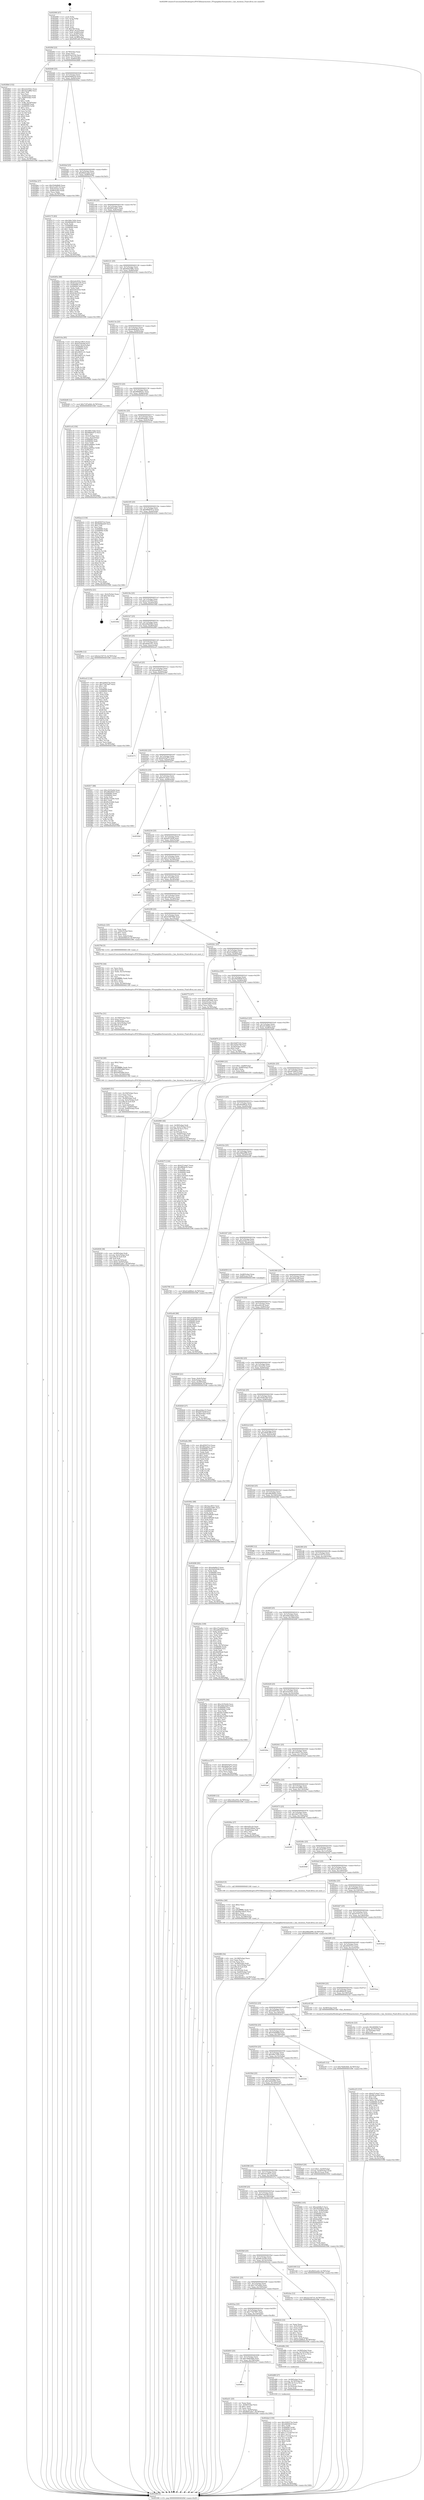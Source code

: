 digraph "0x402090" {
  label = "0x402090 (/mnt/c/Users/mathe/Desktop/tcc/POCII/binaries/extr_FFmpeglibavformatutils.c_has_duration_Final-ollvm.out::main(0))"
  labelloc = "t"
  node[shape=record]

  Entry [label="",width=0.3,height=0.3,shape=circle,fillcolor=black,style=filled]
  "0x4020bf" [label="{
     0x4020bf [23]\l
     | [instrs]\l
     &nbsp;&nbsp;0x4020bf \<+3\>: mov -0x78(%rbp),%eax\l
     &nbsp;&nbsp;0x4020c2 \<+2\>: mov %eax,%ecx\l
     &nbsp;&nbsp;0x4020c4 \<+6\>: sub $0x814e2104,%ecx\l
     &nbsp;&nbsp;0x4020ca \<+3\>: mov %eax,-0x7c(%rbp)\l
     &nbsp;&nbsp;0x4020cd \<+3\>: mov %ecx,-0x80(%rbp)\l
     &nbsp;&nbsp;0x4020d0 \<+6\>: je 00000000004028b6 \<main+0x826\>\l
  }"]
  "0x4028b6" [label="{
     0x4028b6 [152]\l
     | [instrs]\l
     &nbsp;&nbsp;0x4028b6 \<+5\>: mov $0x2e4c932c,%eax\l
     &nbsp;&nbsp;0x4028bb \<+5\>: mov $0x3a2cdf6b,%ecx\l
     &nbsp;&nbsp;0x4028c0 \<+2\>: mov $0x1,%dl\l
     &nbsp;&nbsp;0x4028c2 \<+2\>: xor %esi,%esi\l
     &nbsp;&nbsp;0x4028c4 \<+3\>: mov -0x64(%rbp),%edi\l
     &nbsp;&nbsp;0x4028c7 \<+3\>: cmp -0x60(%rbp),%edi\l
     &nbsp;&nbsp;0x4028ca \<+4\>: setl %r8b\l
     &nbsp;&nbsp;0x4028ce \<+4\>: and $0x1,%r8b\l
     &nbsp;&nbsp;0x4028d2 \<+4\>: mov %r8b,-0x2d(%rbp)\l
     &nbsp;&nbsp;0x4028d6 \<+7\>: mov 0x406060,%edi\l
     &nbsp;&nbsp;0x4028dd \<+8\>: mov 0x406064,%r9d\l
     &nbsp;&nbsp;0x4028e5 \<+3\>: sub $0x1,%esi\l
     &nbsp;&nbsp;0x4028e8 \<+3\>: mov %edi,%r10d\l
     &nbsp;&nbsp;0x4028eb \<+3\>: add %esi,%r10d\l
     &nbsp;&nbsp;0x4028ee \<+4\>: imul %r10d,%edi\l
     &nbsp;&nbsp;0x4028f2 \<+3\>: and $0x1,%edi\l
     &nbsp;&nbsp;0x4028f5 \<+3\>: cmp $0x0,%edi\l
     &nbsp;&nbsp;0x4028f8 \<+4\>: sete %r8b\l
     &nbsp;&nbsp;0x4028fc \<+4\>: cmp $0xa,%r9d\l
     &nbsp;&nbsp;0x402900 \<+4\>: setl %r11b\l
     &nbsp;&nbsp;0x402904 \<+3\>: mov %r8b,%bl\l
     &nbsp;&nbsp;0x402907 \<+3\>: xor $0xff,%bl\l
     &nbsp;&nbsp;0x40290a \<+3\>: mov %r11b,%r14b\l
     &nbsp;&nbsp;0x40290d \<+4\>: xor $0xff,%r14b\l
     &nbsp;&nbsp;0x402911 \<+3\>: xor $0x0,%dl\l
     &nbsp;&nbsp;0x402914 \<+3\>: mov %bl,%r15b\l
     &nbsp;&nbsp;0x402917 \<+4\>: and $0x0,%r15b\l
     &nbsp;&nbsp;0x40291b \<+3\>: and %dl,%r8b\l
     &nbsp;&nbsp;0x40291e \<+3\>: mov %r14b,%r12b\l
     &nbsp;&nbsp;0x402921 \<+4\>: and $0x0,%r12b\l
     &nbsp;&nbsp;0x402925 \<+3\>: and %dl,%r11b\l
     &nbsp;&nbsp;0x402928 \<+3\>: or %r8b,%r15b\l
     &nbsp;&nbsp;0x40292b \<+3\>: or %r11b,%r12b\l
     &nbsp;&nbsp;0x40292e \<+3\>: xor %r12b,%r15b\l
     &nbsp;&nbsp;0x402931 \<+3\>: or %r14b,%bl\l
     &nbsp;&nbsp;0x402934 \<+3\>: xor $0xff,%bl\l
     &nbsp;&nbsp;0x402937 \<+3\>: or $0x0,%dl\l
     &nbsp;&nbsp;0x40293a \<+2\>: and %dl,%bl\l
     &nbsp;&nbsp;0x40293c \<+3\>: or %bl,%r15b\l
     &nbsp;&nbsp;0x40293f \<+4\>: test $0x1,%r15b\l
     &nbsp;&nbsp;0x402943 \<+3\>: cmovne %ecx,%eax\l
     &nbsp;&nbsp;0x402946 \<+3\>: mov %eax,-0x78(%rbp)\l
     &nbsp;&nbsp;0x402949 \<+5\>: jmp 0000000000403398 \<main+0x1308\>\l
  }"]
  "0x4020d6" [label="{
     0x4020d6 [25]\l
     | [instrs]\l
     &nbsp;&nbsp;0x4020d6 \<+5\>: jmp 00000000004020db \<main+0x4b\>\l
     &nbsp;&nbsp;0x4020db \<+3\>: mov -0x7c(%rbp),%eax\l
     &nbsp;&nbsp;0x4020de \<+5\>: sub $0x829462c9,%eax\l
     &nbsp;&nbsp;0x4020e3 \<+6\>: mov %eax,-0x84(%rbp)\l
     &nbsp;&nbsp;0x4020e9 \<+6\>: je 00000000004029ae \<main+0x91e\>\l
  }"]
  Exit [label="",width=0.3,height=0.3,shape=circle,fillcolor=black,style=filled,peripheries=2]
  "0x4029ae" [label="{
     0x4029ae [27]\l
     | [instrs]\l
     &nbsp;&nbsp;0x4029ae \<+5\>: mov $0x55d4d8d0,%eax\l
     &nbsp;&nbsp;0x4029b3 \<+5\>: mov $0x41a28119,%ecx\l
     &nbsp;&nbsp;0x4029b8 \<+3\>: mov -0x6c(%rbp),%edx\l
     &nbsp;&nbsp;0x4029bb \<+3\>: cmp -0x68(%rbp),%edx\l
     &nbsp;&nbsp;0x4029be \<+3\>: cmovl %ecx,%eax\l
     &nbsp;&nbsp;0x4029c1 \<+3\>: mov %eax,-0x78(%rbp)\l
     &nbsp;&nbsp;0x4029c4 \<+5\>: jmp 0000000000403398 \<main+0x1308\>\l
  }"]
  "0x4020ef" [label="{
     0x4020ef [25]\l
     | [instrs]\l
     &nbsp;&nbsp;0x4020ef \<+5\>: jmp 00000000004020f4 \<main+0x64\>\l
     &nbsp;&nbsp;0x4020f4 \<+3\>: mov -0x7c(%rbp),%eax\l
     &nbsp;&nbsp;0x4020f7 \<+5\>: sub $0x89d3ca4d,%eax\l
     &nbsp;&nbsp;0x4020fc \<+6\>: mov %eax,-0x88(%rbp)\l
     &nbsp;&nbsp;0x402102 \<+6\>: je 0000000000403175 \<main+0x10e5\>\l
  }"]
  "0x402f7b" [label="{
     0x402f7b [94]\l
     | [instrs]\l
     &nbsp;&nbsp;0x402f7b \<+5\>: mov $0xc3235e0d,%ecx\l
     &nbsp;&nbsp;0x402f80 \<+5\>: mov $0x2b6e3de8,%edx\l
     &nbsp;&nbsp;0x402f85 \<+7\>: mov 0x406060,%esi\l
     &nbsp;&nbsp;0x402f8c \<+8\>: mov 0x406064,%r8d\l
     &nbsp;&nbsp;0x402f94 \<+3\>: mov %esi,%r9d\l
     &nbsp;&nbsp;0x402f97 \<+7\>: sub $0x4b15e96d,%r9d\l
     &nbsp;&nbsp;0x402f9e \<+4\>: sub $0x1,%r9d\l
     &nbsp;&nbsp;0x402fa2 \<+7\>: add $0x4b15e96d,%r9d\l
     &nbsp;&nbsp;0x402fa9 \<+4\>: imul %r9d,%esi\l
     &nbsp;&nbsp;0x402fad \<+3\>: and $0x1,%esi\l
     &nbsp;&nbsp;0x402fb0 \<+3\>: cmp $0x0,%esi\l
     &nbsp;&nbsp;0x402fb3 \<+4\>: sete %r10b\l
     &nbsp;&nbsp;0x402fb7 \<+4\>: cmp $0xa,%r8d\l
     &nbsp;&nbsp;0x402fbb \<+4\>: setl %r11b\l
     &nbsp;&nbsp;0x402fbf \<+3\>: mov %r10b,%bl\l
     &nbsp;&nbsp;0x402fc2 \<+3\>: and %r11b,%bl\l
     &nbsp;&nbsp;0x402fc5 \<+3\>: xor %r11b,%r10b\l
     &nbsp;&nbsp;0x402fc8 \<+3\>: or %r10b,%bl\l
     &nbsp;&nbsp;0x402fcb \<+3\>: test $0x1,%bl\l
     &nbsp;&nbsp;0x402fce \<+3\>: cmovne %edx,%ecx\l
     &nbsp;&nbsp;0x402fd1 \<+3\>: mov %ecx,-0x78(%rbp)\l
     &nbsp;&nbsp;0x402fd4 \<+5\>: jmp 0000000000403398 \<main+0x1308\>\l
  }"]
  "0x403175" [label="{
     0x403175 [83]\l
     | [instrs]\l
     &nbsp;&nbsp;0x403175 \<+5\>: mov $0x590c7d2b,%eax\l
     &nbsp;&nbsp;0x40317a \<+5\>: mov $0x969d6331,%ecx\l
     &nbsp;&nbsp;0x40317f \<+2\>: xor %edx,%edx\l
     &nbsp;&nbsp;0x403181 \<+7\>: mov 0x406060,%esi\l
     &nbsp;&nbsp;0x403188 \<+7\>: mov 0x406064,%edi\l
     &nbsp;&nbsp;0x40318f \<+3\>: sub $0x1,%edx\l
     &nbsp;&nbsp;0x403192 \<+3\>: mov %esi,%r8d\l
     &nbsp;&nbsp;0x403195 \<+3\>: add %edx,%r8d\l
     &nbsp;&nbsp;0x403198 \<+4\>: imul %r8d,%esi\l
     &nbsp;&nbsp;0x40319c \<+3\>: and $0x1,%esi\l
     &nbsp;&nbsp;0x40319f \<+3\>: cmp $0x0,%esi\l
     &nbsp;&nbsp;0x4031a2 \<+4\>: sete %r9b\l
     &nbsp;&nbsp;0x4031a6 \<+3\>: cmp $0xa,%edi\l
     &nbsp;&nbsp;0x4031a9 \<+4\>: setl %r10b\l
     &nbsp;&nbsp;0x4031ad \<+3\>: mov %r9b,%r11b\l
     &nbsp;&nbsp;0x4031b0 \<+3\>: and %r10b,%r11b\l
     &nbsp;&nbsp;0x4031b3 \<+3\>: xor %r10b,%r9b\l
     &nbsp;&nbsp;0x4031b6 \<+3\>: or %r9b,%r11b\l
     &nbsp;&nbsp;0x4031b9 \<+4\>: test $0x1,%r11b\l
     &nbsp;&nbsp;0x4031bd \<+3\>: cmovne %ecx,%eax\l
     &nbsp;&nbsp;0x4031c0 \<+3\>: mov %eax,-0x78(%rbp)\l
     &nbsp;&nbsp;0x4031c3 \<+5\>: jmp 0000000000403398 \<main+0x1308\>\l
  }"]
  "0x402108" [label="{
     0x402108 [25]\l
     | [instrs]\l
     &nbsp;&nbsp;0x402108 \<+5\>: jmp 000000000040210d \<main+0x7d\>\l
     &nbsp;&nbsp;0x40210d \<+3\>: mov -0x7c(%rbp),%eax\l
     &nbsp;&nbsp;0x402110 \<+5\>: sub $0x8b91ada7,%eax\l
     &nbsp;&nbsp;0x402115 \<+6\>: mov %eax,-0x8c(%rbp)\l
     &nbsp;&nbsp;0x40211b \<+6\>: je 000000000040285e \<main+0x7ce\>\l
  }"]
  "0x402da4" [label="{
     0x402da4 [150]\l
     | [instrs]\l
     &nbsp;&nbsp;0x402da4 \<+5\>: mov $0x3200373a,%edx\l
     &nbsp;&nbsp;0x402da9 \<+5\>: mov $0x44600f16,%esi\l
     &nbsp;&nbsp;0x402dae \<+3\>: mov $0x1,%r8b\l
     &nbsp;&nbsp;0x402db1 \<+8\>: mov 0x406060,%r9d\l
     &nbsp;&nbsp;0x402db9 \<+8\>: mov 0x406064,%r10d\l
     &nbsp;&nbsp;0x402dc1 \<+3\>: mov %r9d,%r11d\l
     &nbsp;&nbsp;0x402dc4 \<+7\>: add $0xc17151bf,%r11d\l
     &nbsp;&nbsp;0x402dcb \<+4\>: sub $0x1,%r11d\l
     &nbsp;&nbsp;0x402dcf \<+7\>: sub $0xc17151bf,%r11d\l
     &nbsp;&nbsp;0x402dd6 \<+4\>: imul %r11d,%r9d\l
     &nbsp;&nbsp;0x402dda \<+4\>: and $0x1,%r9d\l
     &nbsp;&nbsp;0x402dde \<+4\>: cmp $0x0,%r9d\l
     &nbsp;&nbsp;0x402de2 \<+3\>: sete %bl\l
     &nbsp;&nbsp;0x402de5 \<+4\>: cmp $0xa,%r10d\l
     &nbsp;&nbsp;0x402de9 \<+4\>: setl %r14b\l
     &nbsp;&nbsp;0x402ded \<+3\>: mov %bl,%r15b\l
     &nbsp;&nbsp;0x402df0 \<+4\>: xor $0xff,%r15b\l
     &nbsp;&nbsp;0x402df4 \<+3\>: mov %r14b,%r12b\l
     &nbsp;&nbsp;0x402df7 \<+4\>: xor $0xff,%r12b\l
     &nbsp;&nbsp;0x402dfb \<+4\>: xor $0x0,%r8b\l
     &nbsp;&nbsp;0x402dff \<+3\>: mov %r15b,%r13b\l
     &nbsp;&nbsp;0x402e02 \<+4\>: and $0x0,%r13b\l
     &nbsp;&nbsp;0x402e06 \<+3\>: and %r8b,%bl\l
     &nbsp;&nbsp;0x402e09 \<+3\>: mov %r12b,%al\l
     &nbsp;&nbsp;0x402e0c \<+2\>: and $0x0,%al\l
     &nbsp;&nbsp;0x402e0e \<+3\>: and %r8b,%r14b\l
     &nbsp;&nbsp;0x402e11 \<+3\>: or %bl,%r13b\l
     &nbsp;&nbsp;0x402e14 \<+3\>: or %r14b,%al\l
     &nbsp;&nbsp;0x402e17 \<+3\>: xor %al,%r13b\l
     &nbsp;&nbsp;0x402e1a \<+3\>: or %r12b,%r15b\l
     &nbsp;&nbsp;0x402e1d \<+4\>: xor $0xff,%r15b\l
     &nbsp;&nbsp;0x402e21 \<+4\>: or $0x0,%r8b\l
     &nbsp;&nbsp;0x402e25 \<+3\>: and %r8b,%r15b\l
     &nbsp;&nbsp;0x402e28 \<+3\>: or %r15b,%r13b\l
     &nbsp;&nbsp;0x402e2b \<+4\>: test $0x1,%r13b\l
     &nbsp;&nbsp;0x402e2f \<+3\>: cmovne %esi,%edx\l
     &nbsp;&nbsp;0x402e32 \<+3\>: mov %edx,-0x78(%rbp)\l
     &nbsp;&nbsp;0x402e35 \<+5\>: jmp 0000000000403398 \<main+0x1308\>\l
  }"]
  "0x40285e" [label="{
     0x40285e [88]\l
     | [instrs]\l
     &nbsp;&nbsp;0x40285e \<+5\>: mov $0x2e4c932c,%eax\l
     &nbsp;&nbsp;0x402863 \<+5\>: mov $0x814e2104,%ecx\l
     &nbsp;&nbsp;0x402868 \<+7\>: mov 0x406060,%edx\l
     &nbsp;&nbsp;0x40286f \<+7\>: mov 0x406064,%esi\l
     &nbsp;&nbsp;0x402876 \<+2\>: mov %edx,%edi\l
     &nbsp;&nbsp;0x402878 \<+6\>: sub $0xb34a5522,%edi\l
     &nbsp;&nbsp;0x40287e \<+3\>: sub $0x1,%edi\l
     &nbsp;&nbsp;0x402881 \<+6\>: add $0xb34a5522,%edi\l
     &nbsp;&nbsp;0x402887 \<+3\>: imul %edi,%edx\l
     &nbsp;&nbsp;0x40288a \<+3\>: and $0x1,%edx\l
     &nbsp;&nbsp;0x40288d \<+3\>: cmp $0x0,%edx\l
     &nbsp;&nbsp;0x402890 \<+4\>: sete %r8b\l
     &nbsp;&nbsp;0x402894 \<+3\>: cmp $0xa,%esi\l
     &nbsp;&nbsp;0x402897 \<+4\>: setl %r9b\l
     &nbsp;&nbsp;0x40289b \<+3\>: mov %r8b,%r10b\l
     &nbsp;&nbsp;0x40289e \<+3\>: and %r9b,%r10b\l
     &nbsp;&nbsp;0x4028a1 \<+3\>: xor %r9b,%r8b\l
     &nbsp;&nbsp;0x4028a4 \<+3\>: or %r8b,%r10b\l
     &nbsp;&nbsp;0x4028a7 \<+4\>: test $0x1,%r10b\l
     &nbsp;&nbsp;0x4028ab \<+3\>: cmovne %ecx,%eax\l
     &nbsp;&nbsp;0x4028ae \<+3\>: mov %eax,-0x78(%rbp)\l
     &nbsp;&nbsp;0x4028b1 \<+5\>: jmp 0000000000403398 \<main+0x1308\>\l
  }"]
  "0x402121" [label="{
     0x402121 [25]\l
     | [instrs]\l
     &nbsp;&nbsp;0x402121 \<+5\>: jmp 0000000000402126 \<main+0x96\>\l
     &nbsp;&nbsp;0x402126 \<+3\>: mov -0x7c(%rbp),%eax\l
     &nbsp;&nbsp;0x402129 \<+5\>: sub $0x92b2398c,%eax\l
     &nbsp;&nbsp;0x40212e \<+6\>: mov %eax,-0x90(%rbp)\l
     &nbsp;&nbsp;0x402134 \<+6\>: je 000000000040310a \<main+0x107a\>\l
  }"]
  "0x402d89" [label="{
     0x402d89 [27]\l
     | [instrs]\l
     &nbsp;&nbsp;0x402d89 \<+4\>: mov -0x58(%rbp),%rax\l
     &nbsp;&nbsp;0x402d8d \<+4\>: movslq -0x74(%rbp),%rcx\l
     &nbsp;&nbsp;0x402d91 \<+4\>: imul $0x18,%rcx,%rcx\l
     &nbsp;&nbsp;0x402d95 \<+3\>: add %rcx,%rax\l
     &nbsp;&nbsp;0x402d98 \<+4\>: mov 0x10(%rax),%rax\l
     &nbsp;&nbsp;0x402d9c \<+3\>: mov %rax,%rdi\l
     &nbsp;&nbsp;0x402d9f \<+5\>: call 0000000000401030 \<free@plt\>\l
     | [calls]\l
     &nbsp;&nbsp;0x401030 \{1\} (unknown)\l
  }"]
  "0x40310a" [label="{
     0x40310a [95]\l
     | [instrs]\l
     &nbsp;&nbsp;0x40310a \<+5\>: mov $0x5accf915,%eax\l
     &nbsp;&nbsp;0x40310f \<+5\>: mov $0x61beb3bf,%ecx\l
     &nbsp;&nbsp;0x403114 \<+7\>: movl $0x0,-0x3c(%rbp)\l
     &nbsp;&nbsp;0x40311b \<+7\>: mov 0x406060,%edx\l
     &nbsp;&nbsp;0x403122 \<+7\>: mov 0x406064,%esi\l
     &nbsp;&nbsp;0x403129 \<+2\>: mov %edx,%edi\l
     &nbsp;&nbsp;0x40312b \<+6\>: add $0x24641c31,%edi\l
     &nbsp;&nbsp;0x403131 \<+3\>: sub $0x1,%edi\l
     &nbsp;&nbsp;0x403134 \<+6\>: sub $0x24641c31,%edi\l
     &nbsp;&nbsp;0x40313a \<+3\>: imul %edi,%edx\l
     &nbsp;&nbsp;0x40313d \<+3\>: and $0x1,%edx\l
     &nbsp;&nbsp;0x403140 \<+3\>: cmp $0x0,%edx\l
     &nbsp;&nbsp;0x403143 \<+4\>: sete %r8b\l
     &nbsp;&nbsp;0x403147 \<+3\>: cmp $0xa,%esi\l
     &nbsp;&nbsp;0x40314a \<+4\>: setl %r9b\l
     &nbsp;&nbsp;0x40314e \<+3\>: mov %r8b,%r10b\l
     &nbsp;&nbsp;0x403151 \<+3\>: and %r9b,%r10b\l
     &nbsp;&nbsp;0x403154 \<+3\>: xor %r9b,%r8b\l
     &nbsp;&nbsp;0x403157 \<+3\>: or %r8b,%r10b\l
     &nbsp;&nbsp;0x40315a \<+4\>: test $0x1,%r10b\l
     &nbsp;&nbsp;0x40315e \<+3\>: cmovne %ecx,%eax\l
     &nbsp;&nbsp;0x403161 \<+3\>: mov %eax,-0x78(%rbp)\l
     &nbsp;&nbsp;0x403164 \<+5\>: jmp 0000000000403398 \<main+0x1308\>\l
  }"]
  "0x40213a" [label="{
     0x40213a [25]\l
     | [instrs]\l
     &nbsp;&nbsp;0x40213a \<+5\>: jmp 000000000040213f \<main+0xaf\>\l
     &nbsp;&nbsp;0x40213f \<+3\>: mov -0x7c(%rbp),%eax\l
     &nbsp;&nbsp;0x402142 \<+5\>: sub $0x9448eb29,%eax\l
     &nbsp;&nbsp;0x402147 \<+6\>: mov %eax,-0x94(%rbp)\l
     &nbsp;&nbsp;0x40214d \<+6\>: je 0000000000402b48 \<main+0xab8\>\l
  }"]
  "0x402c25" [label="{
     0x402c25 [153]\l
     | [instrs]\l
     &nbsp;&nbsp;0x402c25 \<+5\>: mov $0xb37c4aa7,%esi\l
     &nbsp;&nbsp;0x402c2a \<+5\>: mov $0x68c3a24d,%ecx\l
     &nbsp;&nbsp;0x402c2f \<+2\>: mov $0x1,%dl\l
     &nbsp;&nbsp;0x402c31 \<+3\>: xor %r8d,%r8d\l
     &nbsp;&nbsp;0x402c34 \<+7\>: movl $0x0,-0x74(%rbp)\l
     &nbsp;&nbsp;0x402c3b \<+8\>: mov 0x406060,%r9d\l
     &nbsp;&nbsp;0x402c43 \<+8\>: mov 0x406064,%r10d\l
     &nbsp;&nbsp;0x402c4b \<+4\>: sub $0x1,%r8d\l
     &nbsp;&nbsp;0x402c4f \<+3\>: mov %r9d,%r11d\l
     &nbsp;&nbsp;0x402c52 \<+3\>: add %r8d,%r11d\l
     &nbsp;&nbsp;0x402c55 \<+4\>: imul %r11d,%r9d\l
     &nbsp;&nbsp;0x402c59 \<+4\>: and $0x1,%r9d\l
     &nbsp;&nbsp;0x402c5d \<+4\>: cmp $0x0,%r9d\l
     &nbsp;&nbsp;0x402c61 \<+3\>: sete %bl\l
     &nbsp;&nbsp;0x402c64 \<+4\>: cmp $0xa,%r10d\l
     &nbsp;&nbsp;0x402c68 \<+4\>: setl %r14b\l
     &nbsp;&nbsp;0x402c6c \<+3\>: mov %bl,%r15b\l
     &nbsp;&nbsp;0x402c6f \<+4\>: xor $0xff,%r15b\l
     &nbsp;&nbsp;0x402c73 \<+3\>: mov %r14b,%r12b\l
     &nbsp;&nbsp;0x402c76 \<+4\>: xor $0xff,%r12b\l
     &nbsp;&nbsp;0x402c7a \<+3\>: xor $0x1,%dl\l
     &nbsp;&nbsp;0x402c7d \<+3\>: mov %r15b,%r13b\l
     &nbsp;&nbsp;0x402c80 \<+4\>: and $0xff,%r13b\l
     &nbsp;&nbsp;0x402c84 \<+2\>: and %dl,%bl\l
     &nbsp;&nbsp;0x402c86 \<+3\>: mov %r12b,%dil\l
     &nbsp;&nbsp;0x402c89 \<+4\>: and $0xff,%dil\l
     &nbsp;&nbsp;0x402c8d \<+3\>: and %dl,%r14b\l
     &nbsp;&nbsp;0x402c90 \<+3\>: or %bl,%r13b\l
     &nbsp;&nbsp;0x402c93 \<+3\>: or %r14b,%dil\l
     &nbsp;&nbsp;0x402c96 \<+3\>: xor %dil,%r13b\l
     &nbsp;&nbsp;0x402c99 \<+3\>: or %r12b,%r15b\l
     &nbsp;&nbsp;0x402c9c \<+4\>: xor $0xff,%r15b\l
     &nbsp;&nbsp;0x402ca0 \<+3\>: or $0x1,%dl\l
     &nbsp;&nbsp;0x402ca3 \<+3\>: and %dl,%r15b\l
     &nbsp;&nbsp;0x402ca6 \<+3\>: or %r15b,%r13b\l
     &nbsp;&nbsp;0x402ca9 \<+4\>: test $0x1,%r13b\l
     &nbsp;&nbsp;0x402cad \<+3\>: cmovne %ecx,%esi\l
     &nbsp;&nbsp;0x402cb0 \<+3\>: mov %esi,-0x78(%rbp)\l
     &nbsp;&nbsp;0x402cb3 \<+6\>: mov %eax,-0x16c(%rbp)\l
     &nbsp;&nbsp;0x402cb9 \<+5\>: jmp 0000000000403398 \<main+0x1308\>\l
  }"]
  "0x402b48" [label="{
     0x402b48 [12]\l
     | [instrs]\l
     &nbsp;&nbsp;0x402b48 \<+7\>: movl $0x7187ad4d,-0x78(%rbp)\l
     &nbsp;&nbsp;0x402b4f \<+5\>: jmp 0000000000403398 \<main+0x1308\>\l
  }"]
  "0x402153" [label="{
     0x402153 [25]\l
     | [instrs]\l
     &nbsp;&nbsp;0x402153 \<+5\>: jmp 0000000000402158 \<main+0xc8\>\l
     &nbsp;&nbsp;0x402158 \<+3\>: mov -0x7c(%rbp),%eax\l
     &nbsp;&nbsp;0x40215b \<+5\>: sub $0x969d6331,%eax\l
     &nbsp;&nbsp;0x402160 \<+6\>: mov %eax,-0x98(%rbp)\l
     &nbsp;&nbsp;0x402166 \<+6\>: je 00000000004031c8 \<main+0x1138\>\l
  }"]
  "0x402c0e" [label="{
     0x402c0e [23]\l
     | [instrs]\l
     &nbsp;&nbsp;0x402c0e \<+10\>: movabs $0x4040b6,%rdi\l
     &nbsp;&nbsp;0x402c18 \<+3\>: mov %eax,-0x70(%rbp)\l
     &nbsp;&nbsp;0x402c1b \<+3\>: mov -0x70(%rbp),%esi\l
     &nbsp;&nbsp;0x402c1e \<+2\>: mov $0x0,%al\l
     &nbsp;&nbsp;0x402c20 \<+5\>: call 0000000000401040 \<printf@plt\>\l
     | [calls]\l
     &nbsp;&nbsp;0x401040 \{1\} (unknown)\l
  }"]
  "0x4031c8" [label="{
     0x4031c8 [150]\l
     | [instrs]\l
     &nbsp;&nbsp;0x4031c8 \<+5\>: mov $0x590c7d2b,%eax\l
     &nbsp;&nbsp;0x4031cd \<+5\>: mov $0x99b65472,%ecx\l
     &nbsp;&nbsp;0x4031d2 \<+2\>: mov $0x1,%dl\l
     &nbsp;&nbsp;0x4031d4 \<+3\>: mov -0x3c(%rbp),%esi\l
     &nbsp;&nbsp;0x4031d7 \<+3\>: mov %esi,-0x2c(%rbp)\l
     &nbsp;&nbsp;0x4031da \<+7\>: mov 0x406060,%esi\l
     &nbsp;&nbsp;0x4031e1 \<+7\>: mov 0x406064,%edi\l
     &nbsp;&nbsp;0x4031e8 \<+3\>: mov %esi,%r8d\l
     &nbsp;&nbsp;0x4031eb \<+7\>: sub $0xbca666ac,%r8d\l
     &nbsp;&nbsp;0x4031f2 \<+4\>: sub $0x1,%r8d\l
     &nbsp;&nbsp;0x4031f6 \<+7\>: add $0xbca666ac,%r8d\l
     &nbsp;&nbsp;0x4031fd \<+4\>: imul %r8d,%esi\l
     &nbsp;&nbsp;0x403201 \<+3\>: and $0x1,%esi\l
     &nbsp;&nbsp;0x403204 \<+3\>: cmp $0x0,%esi\l
     &nbsp;&nbsp;0x403207 \<+4\>: sete %r9b\l
     &nbsp;&nbsp;0x40320b \<+3\>: cmp $0xa,%edi\l
     &nbsp;&nbsp;0x40320e \<+4\>: setl %r10b\l
     &nbsp;&nbsp;0x403212 \<+3\>: mov %r9b,%r11b\l
     &nbsp;&nbsp;0x403215 \<+4\>: xor $0xff,%r11b\l
     &nbsp;&nbsp;0x403219 \<+3\>: mov %r10b,%bl\l
     &nbsp;&nbsp;0x40321c \<+3\>: xor $0xff,%bl\l
     &nbsp;&nbsp;0x40321f \<+3\>: xor $0x1,%dl\l
     &nbsp;&nbsp;0x403222 \<+3\>: mov %r11b,%r14b\l
     &nbsp;&nbsp;0x403225 \<+4\>: and $0xff,%r14b\l
     &nbsp;&nbsp;0x403229 \<+3\>: and %dl,%r9b\l
     &nbsp;&nbsp;0x40322c \<+3\>: mov %bl,%r15b\l
     &nbsp;&nbsp;0x40322f \<+4\>: and $0xff,%r15b\l
     &nbsp;&nbsp;0x403233 \<+3\>: and %dl,%r10b\l
     &nbsp;&nbsp;0x403236 \<+3\>: or %r9b,%r14b\l
     &nbsp;&nbsp;0x403239 \<+3\>: or %r10b,%r15b\l
     &nbsp;&nbsp;0x40323c \<+3\>: xor %r15b,%r14b\l
     &nbsp;&nbsp;0x40323f \<+3\>: or %bl,%r11b\l
     &nbsp;&nbsp;0x403242 \<+4\>: xor $0xff,%r11b\l
     &nbsp;&nbsp;0x403246 \<+3\>: or $0x1,%dl\l
     &nbsp;&nbsp;0x403249 \<+3\>: and %dl,%r11b\l
     &nbsp;&nbsp;0x40324c \<+3\>: or %r11b,%r14b\l
     &nbsp;&nbsp;0x40324f \<+4\>: test $0x1,%r14b\l
     &nbsp;&nbsp;0x403253 \<+3\>: cmovne %ecx,%eax\l
     &nbsp;&nbsp;0x403256 \<+3\>: mov %eax,-0x78(%rbp)\l
     &nbsp;&nbsp;0x403259 \<+5\>: jmp 0000000000403398 \<main+0x1308\>\l
  }"]
  "0x40216c" [label="{
     0x40216c [25]\l
     | [instrs]\l
     &nbsp;&nbsp;0x40216c \<+5\>: jmp 0000000000402171 \<main+0xe1\>\l
     &nbsp;&nbsp;0x402171 \<+3\>: mov -0x7c(%rbp),%eax\l
     &nbsp;&nbsp;0x402174 \<+5\>: sub $0x982ad4e1,%eax\l
     &nbsp;&nbsp;0x402179 \<+6\>: mov %eax,-0x9c(%rbp)\l
     &nbsp;&nbsp;0x40217f \<+6\>: je 0000000000402ac2 \<main+0xa32\>\l
  }"]
  "0x40261c" [label="{
     0x40261c\l
  }", style=dashed]
  "0x402ac2" [label="{
     0x402ac2 [134]\l
     | [instrs]\l
     &nbsp;&nbsp;0x402ac2 \<+5\>: mov $0x4f3037e3,%eax\l
     &nbsp;&nbsp;0x402ac7 \<+5\>: mov $0x9448eb29,%ecx\l
     &nbsp;&nbsp;0x402acc \<+2\>: mov $0x1,%dl\l
     &nbsp;&nbsp;0x402ace \<+2\>: xor %esi,%esi\l
     &nbsp;&nbsp;0x402ad0 \<+7\>: mov 0x406060,%edi\l
     &nbsp;&nbsp;0x402ad7 \<+8\>: mov 0x406064,%r8d\l
     &nbsp;&nbsp;0x402adf \<+3\>: sub $0x1,%esi\l
     &nbsp;&nbsp;0x402ae2 \<+3\>: mov %edi,%r9d\l
     &nbsp;&nbsp;0x402ae5 \<+3\>: add %esi,%r9d\l
     &nbsp;&nbsp;0x402ae8 \<+4\>: imul %r9d,%edi\l
     &nbsp;&nbsp;0x402aec \<+3\>: and $0x1,%edi\l
     &nbsp;&nbsp;0x402aef \<+3\>: cmp $0x0,%edi\l
     &nbsp;&nbsp;0x402af2 \<+4\>: sete %r10b\l
     &nbsp;&nbsp;0x402af6 \<+4\>: cmp $0xa,%r8d\l
     &nbsp;&nbsp;0x402afa \<+4\>: setl %r11b\l
     &nbsp;&nbsp;0x402afe \<+3\>: mov %r10b,%bl\l
     &nbsp;&nbsp;0x402b01 \<+3\>: xor $0xff,%bl\l
     &nbsp;&nbsp;0x402b04 \<+3\>: mov %r11b,%r14b\l
     &nbsp;&nbsp;0x402b07 \<+4\>: xor $0xff,%r14b\l
     &nbsp;&nbsp;0x402b0b \<+3\>: xor $0x0,%dl\l
     &nbsp;&nbsp;0x402b0e \<+3\>: mov %bl,%r15b\l
     &nbsp;&nbsp;0x402b11 \<+4\>: and $0x0,%r15b\l
     &nbsp;&nbsp;0x402b15 \<+3\>: and %dl,%r10b\l
     &nbsp;&nbsp;0x402b18 \<+3\>: mov %r14b,%r12b\l
     &nbsp;&nbsp;0x402b1b \<+4\>: and $0x0,%r12b\l
     &nbsp;&nbsp;0x402b1f \<+3\>: and %dl,%r11b\l
     &nbsp;&nbsp;0x402b22 \<+3\>: or %r10b,%r15b\l
     &nbsp;&nbsp;0x402b25 \<+3\>: or %r11b,%r12b\l
     &nbsp;&nbsp;0x402b28 \<+3\>: xor %r12b,%r15b\l
     &nbsp;&nbsp;0x402b2b \<+3\>: or %r14b,%bl\l
     &nbsp;&nbsp;0x402b2e \<+3\>: xor $0xff,%bl\l
     &nbsp;&nbsp;0x402b31 \<+3\>: or $0x0,%dl\l
     &nbsp;&nbsp;0x402b34 \<+2\>: and %dl,%bl\l
     &nbsp;&nbsp;0x402b36 \<+3\>: or %bl,%r15b\l
     &nbsp;&nbsp;0x402b39 \<+4\>: test $0x1,%r15b\l
     &nbsp;&nbsp;0x402b3d \<+3\>: cmovne %ecx,%eax\l
     &nbsp;&nbsp;0x402b40 \<+3\>: mov %eax,-0x78(%rbp)\l
     &nbsp;&nbsp;0x402b43 \<+5\>: jmp 0000000000403398 \<main+0x1308\>\l
  }"]
  "0x402185" [label="{
     0x402185 [25]\l
     | [instrs]\l
     &nbsp;&nbsp;0x402185 \<+5\>: jmp 000000000040218a \<main+0xfa\>\l
     &nbsp;&nbsp;0x40218a \<+3\>: mov -0x7c(%rbp),%eax\l
     &nbsp;&nbsp;0x40218d \<+5\>: sub $0x99b65472,%eax\l
     &nbsp;&nbsp;0x402192 \<+6\>: mov %eax,-0xa0(%rbp)\l
     &nbsp;&nbsp;0x402198 \<+6\>: je 000000000040325e \<main+0x11ce\>\l
  }"]
  "0x402a51" [label="{
     0x402a51 [25]\l
     | [instrs]\l
     &nbsp;&nbsp;0x402a51 \<+2\>: xor %eax,%eax\l
     &nbsp;&nbsp;0x402a53 \<+3\>: mov -0x64(%rbp),%ecx\l
     &nbsp;&nbsp;0x402a56 \<+3\>: sub $0x1,%eax\l
     &nbsp;&nbsp;0x402a59 \<+2\>: sub %eax,%ecx\l
     &nbsp;&nbsp;0x402a5b \<+3\>: mov %ecx,-0x64(%rbp)\l
     &nbsp;&nbsp;0x402a5e \<+7\>: movl $0x8b91ada7,-0x78(%rbp)\l
     &nbsp;&nbsp;0x402a65 \<+5\>: jmp 0000000000403398 \<main+0x1308\>\l
  }"]
  "0x40325e" [label="{
     0x40325e [21]\l
     | [instrs]\l
     &nbsp;&nbsp;0x40325e \<+3\>: mov -0x2c(%rbp),%eax\l
     &nbsp;&nbsp;0x403261 \<+7\>: add $0x148,%rsp\l
     &nbsp;&nbsp;0x403268 \<+1\>: pop %rbx\l
     &nbsp;&nbsp;0x403269 \<+2\>: pop %r12\l
     &nbsp;&nbsp;0x40326b \<+2\>: pop %r13\l
     &nbsp;&nbsp;0x40326d \<+2\>: pop %r14\l
     &nbsp;&nbsp;0x40326f \<+2\>: pop %r15\l
     &nbsp;&nbsp;0x403271 \<+1\>: pop %rbp\l
     &nbsp;&nbsp;0x403272 \<+1\>: ret\l
  }"]
  "0x40219e" [label="{
     0x40219e [25]\l
     | [instrs]\l
     &nbsp;&nbsp;0x40219e \<+5\>: jmp 00000000004021a3 \<main+0x113\>\l
     &nbsp;&nbsp;0x4021a3 \<+3\>: mov -0x7c(%rbp),%eax\l
     &nbsp;&nbsp;0x4021a6 \<+5\>: sub $0xa1a5c93f,%eax\l
     &nbsp;&nbsp;0x4021ab \<+6\>: mov %eax,-0xa4(%rbp)\l
     &nbsp;&nbsp;0x4021b1 \<+6\>: je 000000000040336d \<main+0x12dd\>\l
  }"]
  "0x402603" [label="{
     0x402603 [25]\l
     | [instrs]\l
     &nbsp;&nbsp;0x402603 \<+5\>: jmp 0000000000402608 \<main+0x578\>\l
     &nbsp;&nbsp;0x402608 \<+3\>: mov -0x7c(%rbp),%eax\l
     &nbsp;&nbsp;0x40260b \<+5\>: sub $0x7bb824b6,%eax\l
     &nbsp;&nbsp;0x402610 \<+6\>: mov %eax,-0x158(%rbp)\l
     &nbsp;&nbsp;0x402616 \<+6\>: je 0000000000402a51 \<main+0x9c1\>\l
  }"]
  "0x40336d" [label="{
     0x40336d\l
  }", style=dashed]
  "0x4021b7" [label="{
     0x4021b7 [25]\l
     | [instrs]\l
     &nbsp;&nbsp;0x4021b7 \<+5\>: jmp 00000000004021bc \<main+0x12c\>\l
     &nbsp;&nbsp;0x4021bc \<+3\>: mov -0x7c(%rbp),%eax\l
     &nbsp;&nbsp;0x4021bf \<+5\>: sub $0xa48a0db0,%eax\l
     &nbsp;&nbsp;0x4021c4 \<+6\>: mov %eax,-0xa8(%rbp)\l
     &nbsp;&nbsp;0x4021ca \<+6\>: je 0000000000402f0b \<main+0xe7b\>\l
  }"]
  "0x402d6b" [label="{
     0x402d6b [30]\l
     | [instrs]\l
     &nbsp;&nbsp;0x402d6b \<+4\>: mov -0x58(%rbp),%rax\l
     &nbsp;&nbsp;0x402d6f \<+4\>: movslq -0x74(%rbp),%rcx\l
     &nbsp;&nbsp;0x402d73 \<+4\>: imul $0x18,%rcx,%rcx\l
     &nbsp;&nbsp;0x402d77 \<+3\>: add %rcx,%rax\l
     &nbsp;&nbsp;0x402d7a \<+4\>: mov 0x10(%rax),%rax\l
     &nbsp;&nbsp;0x402d7e \<+3\>: mov (%rax),%rax\l
     &nbsp;&nbsp;0x402d81 \<+3\>: mov %rax,%rdi\l
     &nbsp;&nbsp;0x402d84 \<+5\>: call 0000000000401030 \<free@plt\>\l
     | [calls]\l
     &nbsp;&nbsp;0x401030 \{1\} (unknown)\l
  }"]
  "0x402f0b" [label="{
     0x402f0b [12]\l
     | [instrs]\l
     &nbsp;&nbsp;0x402f0b \<+7\>: movl $0x2a154710,-0x78(%rbp)\l
     &nbsp;&nbsp;0x402f12 \<+5\>: jmp 0000000000403398 \<main+0x1308\>\l
  }"]
  "0x4021d0" [label="{
     0x4021d0 [25]\l
     | [instrs]\l
     &nbsp;&nbsp;0x4021d0 \<+5\>: jmp 00000000004021d5 \<main+0x145\>\l
     &nbsp;&nbsp;0x4021d5 \<+3\>: mov -0x7c(%rbp),%eax\l
     &nbsp;&nbsp;0x4021d8 \<+5\>: sub $0xa8e6c2d7,%eax\l
     &nbsp;&nbsp;0x4021dd \<+6\>: mov %eax,-0xac(%rbp)\l
     &nbsp;&nbsp;0x4021e3 \<+6\>: je 0000000000402ce5 \<main+0xc55\>\l
  }"]
  "0x4025ea" [label="{
     0x4025ea [25]\l
     | [instrs]\l
     &nbsp;&nbsp;0x4025ea \<+5\>: jmp 00000000004025ef \<main+0x55f\>\l
     &nbsp;&nbsp;0x4025ef \<+3\>: mov -0x7c(%rbp),%eax\l
     &nbsp;&nbsp;0x4025f2 \<+5\>: sub $0x77d27007,%eax\l
     &nbsp;&nbsp;0x4025f7 \<+6\>: mov %eax,-0x154(%rbp)\l
     &nbsp;&nbsp;0x4025fd \<+6\>: je 0000000000402d6b \<main+0xcdb\>\l
  }"]
  "0x402ce5" [label="{
     0x402ce5 [134]\l
     | [instrs]\l
     &nbsp;&nbsp;0x402ce5 \<+5\>: mov $0x3200373a,%eax\l
     &nbsp;&nbsp;0x402cea \<+5\>: mov $0x77d27007,%ecx\l
     &nbsp;&nbsp;0x402cef \<+2\>: mov $0x1,%dl\l
     &nbsp;&nbsp;0x402cf1 \<+2\>: xor %esi,%esi\l
     &nbsp;&nbsp;0x402cf3 \<+7\>: mov 0x406060,%edi\l
     &nbsp;&nbsp;0x402cfa \<+8\>: mov 0x406064,%r8d\l
     &nbsp;&nbsp;0x402d02 \<+3\>: sub $0x1,%esi\l
     &nbsp;&nbsp;0x402d05 \<+3\>: mov %edi,%r9d\l
     &nbsp;&nbsp;0x402d08 \<+3\>: add %esi,%r9d\l
     &nbsp;&nbsp;0x402d0b \<+4\>: imul %r9d,%edi\l
     &nbsp;&nbsp;0x402d0f \<+3\>: and $0x1,%edi\l
     &nbsp;&nbsp;0x402d12 \<+3\>: cmp $0x0,%edi\l
     &nbsp;&nbsp;0x402d15 \<+4\>: sete %r10b\l
     &nbsp;&nbsp;0x402d19 \<+4\>: cmp $0xa,%r8d\l
     &nbsp;&nbsp;0x402d1d \<+4\>: setl %r11b\l
     &nbsp;&nbsp;0x402d21 \<+3\>: mov %r10b,%bl\l
     &nbsp;&nbsp;0x402d24 \<+3\>: xor $0xff,%bl\l
     &nbsp;&nbsp;0x402d27 \<+3\>: mov %r11b,%r14b\l
     &nbsp;&nbsp;0x402d2a \<+4\>: xor $0xff,%r14b\l
     &nbsp;&nbsp;0x402d2e \<+3\>: xor $0x1,%dl\l
     &nbsp;&nbsp;0x402d31 \<+3\>: mov %bl,%r15b\l
     &nbsp;&nbsp;0x402d34 \<+4\>: and $0xff,%r15b\l
     &nbsp;&nbsp;0x402d38 \<+3\>: and %dl,%r10b\l
     &nbsp;&nbsp;0x402d3b \<+3\>: mov %r14b,%r12b\l
     &nbsp;&nbsp;0x402d3e \<+4\>: and $0xff,%r12b\l
     &nbsp;&nbsp;0x402d42 \<+3\>: and %dl,%r11b\l
     &nbsp;&nbsp;0x402d45 \<+3\>: or %r10b,%r15b\l
     &nbsp;&nbsp;0x402d48 \<+3\>: or %r11b,%r12b\l
     &nbsp;&nbsp;0x402d4b \<+3\>: xor %r12b,%r15b\l
     &nbsp;&nbsp;0x402d4e \<+3\>: or %r14b,%bl\l
     &nbsp;&nbsp;0x402d51 \<+3\>: xor $0xff,%bl\l
     &nbsp;&nbsp;0x402d54 \<+3\>: or $0x1,%dl\l
     &nbsp;&nbsp;0x402d57 \<+2\>: and %dl,%bl\l
     &nbsp;&nbsp;0x402d59 \<+3\>: or %bl,%r15b\l
     &nbsp;&nbsp;0x402d5c \<+4\>: test $0x1,%r15b\l
     &nbsp;&nbsp;0x402d60 \<+3\>: cmovne %ecx,%eax\l
     &nbsp;&nbsp;0x402d63 \<+3\>: mov %eax,-0x78(%rbp)\l
     &nbsp;&nbsp;0x402d66 \<+5\>: jmp 0000000000403398 \<main+0x1308\>\l
  }"]
  "0x4021e9" [label="{
     0x4021e9 [25]\l
     | [instrs]\l
     &nbsp;&nbsp;0x4021e9 \<+5\>: jmp 00000000004021ee \<main+0x15e\>\l
     &nbsp;&nbsp;0x4021ee \<+3\>: mov -0x7c(%rbp),%eax\l
     &nbsp;&nbsp;0x4021f1 \<+5\>: sub $0xaafa6bc5,%eax\l
     &nbsp;&nbsp;0x4021f6 \<+6\>: mov %eax,-0xb0(%rbp)\l
     &nbsp;&nbsp;0x4021fc \<+6\>: je 0000000000403273 \<main+0x11e3\>\l
  }"]
  "0x402b54" [label="{
     0x402b54 [33]\l
     | [instrs]\l
     &nbsp;&nbsp;0x402b54 \<+2\>: xor %eax,%eax\l
     &nbsp;&nbsp;0x402b56 \<+3\>: mov -0x5c(%rbp),%ecx\l
     &nbsp;&nbsp;0x402b59 \<+2\>: mov %eax,%edx\l
     &nbsp;&nbsp;0x402b5b \<+2\>: sub %ecx,%edx\l
     &nbsp;&nbsp;0x402b5d \<+2\>: mov %eax,%ecx\l
     &nbsp;&nbsp;0x402b5f \<+3\>: sub $0x1,%ecx\l
     &nbsp;&nbsp;0x402b62 \<+2\>: add %ecx,%edx\l
     &nbsp;&nbsp;0x402b64 \<+2\>: sub %edx,%eax\l
     &nbsp;&nbsp;0x402b66 \<+3\>: mov %eax,-0x5c(%rbp)\l
     &nbsp;&nbsp;0x402b69 \<+7\>: movl $0xd1ab86a4,-0x78(%rbp)\l
     &nbsp;&nbsp;0x402b70 \<+5\>: jmp 0000000000403398 \<main+0x1308\>\l
  }"]
  "0x403273" [label="{
     0x403273\l
  }", style=dashed]
  "0x402202" [label="{
     0x402202 [25]\l
     | [instrs]\l
     &nbsp;&nbsp;0x402202 \<+5\>: jmp 0000000000402207 \<main+0x177\>\l
     &nbsp;&nbsp;0x402207 \<+3\>: mov -0x7c(%rbp),%eax\l
     &nbsp;&nbsp;0x40220a \<+5\>: sub $0xb025af73,%eax\l
     &nbsp;&nbsp;0x40220f \<+6\>: mov %eax,-0xb4(%rbp)\l
     &nbsp;&nbsp;0x402215 \<+6\>: je 0000000000402f17 \<main+0xe87\>\l
  }"]
  "0x4025d1" [label="{
     0x4025d1 [25]\l
     | [instrs]\l
     &nbsp;&nbsp;0x4025d1 \<+5\>: jmp 00000000004025d6 \<main+0x546\>\l
     &nbsp;&nbsp;0x4025d6 \<+3\>: mov -0x7c(%rbp),%eax\l
     &nbsp;&nbsp;0x4025d9 \<+5\>: sub $0x7187ad4d,%eax\l
     &nbsp;&nbsp;0x4025de \<+6\>: mov %eax,-0x150(%rbp)\l
     &nbsp;&nbsp;0x4025e4 \<+6\>: je 0000000000402b54 \<main+0xac4\>\l
  }"]
  "0x402f17" [label="{
     0x402f17 [88]\l
     | [instrs]\l
     &nbsp;&nbsp;0x402f17 \<+5\>: mov $0xc3235e0d,%eax\l
     &nbsp;&nbsp;0x402f1c \<+5\>: mov $0x28b28443,%ecx\l
     &nbsp;&nbsp;0x402f21 \<+7\>: mov 0x406060,%edx\l
     &nbsp;&nbsp;0x402f28 \<+7\>: mov 0x406064,%esi\l
     &nbsp;&nbsp;0x402f2f \<+2\>: mov %edx,%edi\l
     &nbsp;&nbsp;0x402f31 \<+6\>: add $0x85c2cb84,%edi\l
     &nbsp;&nbsp;0x402f37 \<+3\>: sub $0x1,%edi\l
     &nbsp;&nbsp;0x402f3a \<+6\>: sub $0x85c2cb84,%edi\l
     &nbsp;&nbsp;0x402f40 \<+3\>: imul %edi,%edx\l
     &nbsp;&nbsp;0x402f43 \<+3\>: and $0x1,%edx\l
     &nbsp;&nbsp;0x402f46 \<+3\>: cmp $0x0,%edx\l
     &nbsp;&nbsp;0x402f49 \<+4\>: sete %r8b\l
     &nbsp;&nbsp;0x402f4d \<+3\>: cmp $0xa,%esi\l
     &nbsp;&nbsp;0x402f50 \<+4\>: setl %r9b\l
     &nbsp;&nbsp;0x402f54 \<+3\>: mov %r8b,%r10b\l
     &nbsp;&nbsp;0x402f57 \<+3\>: and %r9b,%r10b\l
     &nbsp;&nbsp;0x402f5a \<+3\>: xor %r9b,%r8b\l
     &nbsp;&nbsp;0x402f5d \<+3\>: or %r8b,%r10b\l
     &nbsp;&nbsp;0x402f60 \<+4\>: test $0x1,%r10b\l
     &nbsp;&nbsp;0x402f64 \<+3\>: cmovne %ecx,%eax\l
     &nbsp;&nbsp;0x402f67 \<+3\>: mov %eax,-0x78(%rbp)\l
     &nbsp;&nbsp;0x402f6a \<+5\>: jmp 0000000000403398 \<main+0x1308\>\l
  }"]
  "0x40221b" [label="{
     0x40221b [25]\l
     | [instrs]\l
     &nbsp;&nbsp;0x40221b \<+5\>: jmp 0000000000402220 \<main+0x190\>\l
     &nbsp;&nbsp;0x402220 \<+3\>: mov -0x7c(%rbp),%eax\l
     &nbsp;&nbsp;0x402223 \<+5\>: sub $0xb37c4aa7,%eax\l
     &nbsp;&nbsp;0x402228 \<+6\>: mov %eax,-0xb8(%rbp)\l
     &nbsp;&nbsp;0x40222e \<+6\>: je 00000000004032b6 \<main+0x1226\>\l
  }"]
  "0x402cbe" [label="{
     0x402cbe [12]\l
     | [instrs]\l
     &nbsp;&nbsp;0x402cbe \<+7\>: movl $0x2a154710,-0x78(%rbp)\l
     &nbsp;&nbsp;0x402cc5 \<+5\>: jmp 0000000000403398 \<main+0x1308\>\l
  }"]
  "0x4032b6" [label="{
     0x4032b6\l
  }", style=dashed]
  "0x402234" [label="{
     0x402234 [25]\l
     | [instrs]\l
     &nbsp;&nbsp;0x402234 \<+5\>: jmp 0000000000402239 \<main+0x1a9\>\l
     &nbsp;&nbsp;0x402239 \<+3\>: mov -0x7c(%rbp),%eax\l
     &nbsp;&nbsp;0x40223c \<+5\>: sub $0xbf57d2df,%eax\l
     &nbsp;&nbsp;0x402241 \<+6\>: mov %eax,-0xbc(%rbp)\l
     &nbsp;&nbsp;0x402247 \<+6\>: je 0000000000402641 \<main+0x5b1\>\l
  }"]
  "0x4025b8" [label="{
     0x4025b8 [25]\l
     | [instrs]\l
     &nbsp;&nbsp;0x4025b8 \<+5\>: jmp 00000000004025bd \<main+0x52d\>\l
     &nbsp;&nbsp;0x4025bd \<+3\>: mov -0x7c(%rbp),%eax\l
     &nbsp;&nbsp;0x4025c0 \<+5\>: sub $0x68c3a24d,%eax\l
     &nbsp;&nbsp;0x4025c5 \<+6\>: mov %eax,-0x14c(%rbp)\l
     &nbsp;&nbsp;0x4025cb \<+6\>: je 0000000000402cbe \<main+0xc2e\>\l
  }"]
  "0x402641" [label="{
     0x402641\l
  }", style=dashed]
  "0x40224d" [label="{
     0x40224d [25]\l
     | [instrs]\l
     &nbsp;&nbsp;0x40224d \<+5\>: jmp 0000000000402252 \<main+0x1c2\>\l
     &nbsp;&nbsp;0x402252 \<+3\>: mov -0x7c(%rbp),%eax\l
     &nbsp;&nbsp;0x402255 \<+5\>: sub $0xc3235e0d,%eax\l
     &nbsp;&nbsp;0x40225a \<+6\>: mov %eax,-0xc0(%rbp)\l
     &nbsp;&nbsp;0x402260 \<+6\>: je 0000000000403355 \<main+0x12c5\>\l
  }"]
  "0x403169" [label="{
     0x403169 [12]\l
     | [instrs]\l
     &nbsp;&nbsp;0x403169 \<+7\>: movl $0x89d3ca4d,-0x78(%rbp)\l
     &nbsp;&nbsp;0x403170 \<+5\>: jmp 0000000000403398 \<main+0x1308\>\l
  }"]
  "0x403355" [label="{
     0x403355\l
  }", style=dashed]
  "0x402266" [label="{
     0x402266 [25]\l
     | [instrs]\l
     &nbsp;&nbsp;0x402266 \<+5\>: jmp 000000000040226b \<main+0x1db\>\l
     &nbsp;&nbsp;0x40226b \<+3\>: mov -0x7c(%rbp),%eax\l
     &nbsp;&nbsp;0x40226e \<+5\>: sub $0xc37ae62f,%eax\l
     &nbsp;&nbsp;0x402273 \<+6\>: mov %eax,-0xc4(%rbp)\l
     &nbsp;&nbsp;0x402279 \<+6\>: je 0000000000403334 \<main+0x12a4\>\l
  }"]
  "0x40259f" [label="{
     0x40259f [25]\l
     | [instrs]\l
     &nbsp;&nbsp;0x40259f \<+5\>: jmp 00000000004025a4 \<main+0x514\>\l
     &nbsp;&nbsp;0x4025a4 \<+3\>: mov -0x7c(%rbp),%eax\l
     &nbsp;&nbsp;0x4025a7 \<+5\>: sub $0x61beb3bf,%eax\l
     &nbsp;&nbsp;0x4025ac \<+6\>: mov %eax,-0x148(%rbp)\l
     &nbsp;&nbsp;0x4025b2 \<+6\>: je 0000000000403169 \<main+0x10d9\>\l
  }"]
  "0x403334" [label="{
     0x403334\l
  }", style=dashed]
  "0x40227f" [label="{
     0x40227f [25]\l
     | [instrs]\l
     &nbsp;&nbsp;0x40227f \<+5\>: jmp 0000000000402284 \<main+0x1f4\>\l
     &nbsp;&nbsp;0x402284 \<+3\>: mov -0x7c(%rbp),%eax\l
     &nbsp;&nbsp;0x402287 \<+5\>: sub $0xc90ceb1c,%eax\l
     &nbsp;&nbsp;0x40228c \<+6\>: mov %eax,-0xc8(%rbp)\l
     &nbsp;&nbsp;0x402292 \<+6\>: je 0000000000402a2c \<main+0x99c\>\l
  }"]
  "0x40337e" [label="{
     0x40337e\l
  }", style=dashed]
  "0x402a2c" [label="{
     0x402a2c [25]\l
     | [instrs]\l
     &nbsp;&nbsp;0x402a2c \<+2\>: xor %eax,%eax\l
     &nbsp;&nbsp;0x402a2e \<+3\>: mov -0x6c(%rbp),%ecx\l
     &nbsp;&nbsp;0x402a31 \<+3\>: sub $0x1,%eax\l
     &nbsp;&nbsp;0x402a34 \<+2\>: sub %eax,%ecx\l
     &nbsp;&nbsp;0x402a36 \<+3\>: mov %ecx,-0x6c(%rbp)\l
     &nbsp;&nbsp;0x402a39 \<+7\>: movl $0x829462c9,-0x78(%rbp)\l
     &nbsp;&nbsp;0x402a40 \<+5\>: jmp 0000000000403398 \<main+0x1308\>\l
  }"]
  "0x402298" [label="{
     0x402298 [25]\l
     | [instrs]\l
     &nbsp;&nbsp;0x402298 \<+5\>: jmp 000000000040229d \<main+0x20d\>\l
     &nbsp;&nbsp;0x40229d \<+3\>: mov -0x7c(%rbp),%eax\l
     &nbsp;&nbsp;0x4022a0 \<+5\>: sub $0xd19976d6,%eax\l
     &nbsp;&nbsp;0x4022a5 \<+6\>: mov %eax,-0xcc(%rbp)\l
     &nbsp;&nbsp;0x4022ab \<+6\>: je 000000000040278d \<main+0x6fd\>\l
  }"]
  "0x4029f6" [label="{
     0x4029f6 [54]\l
     | [instrs]\l
     &nbsp;&nbsp;0x4029f6 \<+6\>: mov -0x168(%rbp),%ecx\l
     &nbsp;&nbsp;0x4029fc \<+3\>: imul %eax,%ecx\l
     &nbsp;&nbsp;0x4029ff \<+3\>: movslq %ecx,%rsi\l
     &nbsp;&nbsp;0x402a02 \<+4\>: mov -0x58(%rbp),%rdi\l
     &nbsp;&nbsp;0x402a06 \<+4\>: movslq -0x5c(%rbp),%r8\l
     &nbsp;&nbsp;0x402a0a \<+4\>: imul $0x18,%r8,%r8\l
     &nbsp;&nbsp;0x402a0e \<+3\>: add %r8,%rdi\l
     &nbsp;&nbsp;0x402a11 \<+4\>: mov 0x10(%rdi),%rdi\l
     &nbsp;&nbsp;0x402a15 \<+4\>: movslq -0x64(%rbp),%r8\l
     &nbsp;&nbsp;0x402a19 \<+4\>: mov (%rdi,%r8,8),%rdi\l
     &nbsp;&nbsp;0x402a1d \<+3\>: mov %rsi,(%rdi)\l
     &nbsp;&nbsp;0x402a20 \<+7\>: movl $0xc90ceb1c,-0x78(%rbp)\l
     &nbsp;&nbsp;0x402a27 \<+5\>: jmp 0000000000403398 \<main+0x1308\>\l
  }"]
  "0x40278d" [label="{
     0x40278d [5]\l
     | [instrs]\l
     &nbsp;&nbsp;0x40278d \<+5\>: call 0000000000401160 \<next_i\>\l
     | [calls]\l
     &nbsp;&nbsp;0x401160 \{1\} (/mnt/c/Users/mathe/Desktop/tcc/POCII/binaries/extr_FFmpeglibavformatutils.c_has_duration_Final-ollvm.out::next_i)\l
  }"]
  "0x4022b1" [label="{
     0x4022b1 [25]\l
     | [instrs]\l
     &nbsp;&nbsp;0x4022b1 \<+5\>: jmp 00000000004022b6 \<main+0x226\>\l
     &nbsp;&nbsp;0x4022b6 \<+3\>: mov -0x7c(%rbp),%eax\l
     &nbsp;&nbsp;0x4022b9 \<+5\>: sub $0xd1ab86a4,%eax\l
     &nbsp;&nbsp;0x4022be \<+6\>: mov %eax,-0xd0(%rbp)\l
     &nbsp;&nbsp;0x4022c4 \<+6\>: je 0000000000402772 \<main+0x6e2\>\l
  }"]
  "0x4029ce" [label="{
     0x4029ce [40]\l
     | [instrs]\l
     &nbsp;&nbsp;0x4029ce \<+5\>: mov $0x2,%ecx\l
     &nbsp;&nbsp;0x4029d3 \<+1\>: cltd\l
     &nbsp;&nbsp;0x4029d4 \<+2\>: idiv %ecx\l
     &nbsp;&nbsp;0x4029d6 \<+6\>: imul $0xfffffffe,%edx,%ecx\l
     &nbsp;&nbsp;0x4029dc \<+6\>: sub $0x84e1bb25,%ecx\l
     &nbsp;&nbsp;0x4029e2 \<+3\>: add $0x1,%ecx\l
     &nbsp;&nbsp;0x4029e5 \<+6\>: add $0x84e1bb25,%ecx\l
     &nbsp;&nbsp;0x4029eb \<+6\>: mov %ecx,-0x168(%rbp)\l
     &nbsp;&nbsp;0x4029f1 \<+5\>: call 0000000000401160 \<next_i\>\l
     | [calls]\l
     &nbsp;&nbsp;0x401160 \{1\} (/mnt/c/Users/mathe/Desktop/tcc/POCII/binaries/extr_FFmpeglibavformatutils.c_has_duration_Final-ollvm.out::next_i)\l
  }"]
  "0x402772" [label="{
     0x402772 [27]\l
     | [instrs]\l
     &nbsp;&nbsp;0x402772 \<+5\>: mov $0xe67b801f,%eax\l
     &nbsp;&nbsp;0x402777 \<+5\>: mov $0xd19976d6,%ecx\l
     &nbsp;&nbsp;0x40277c \<+3\>: mov -0x5c(%rbp),%edx\l
     &nbsp;&nbsp;0x40277f \<+3\>: cmp -0x50(%rbp),%edx\l
     &nbsp;&nbsp;0x402782 \<+3\>: cmovl %ecx,%eax\l
     &nbsp;&nbsp;0x402785 \<+3\>: mov %eax,-0x78(%rbp)\l
     &nbsp;&nbsp;0x402788 \<+5\>: jmp 0000000000403398 \<main+0x1308\>\l
  }"]
  "0x4022ca" [label="{
     0x4022ca [25]\l
     | [instrs]\l
     &nbsp;&nbsp;0x4022ca \<+5\>: jmp 00000000004022cf \<main+0x23f\>\l
     &nbsp;&nbsp;0x4022cf \<+3\>: mov -0x7c(%rbp),%eax\l
     &nbsp;&nbsp;0x4022d2 \<+5\>: sub $0xd5626b0f,%eax\l
     &nbsp;&nbsp;0x4022d7 \<+6\>: mov %eax,-0xd4(%rbp)\l
     &nbsp;&nbsp;0x4022dd \<+6\>: je 000000000040267b \<main+0x5eb\>\l
  }"]
  "0x402980" [label="{
     0x402980 [46]\l
     | [instrs]\l
     &nbsp;&nbsp;0x402980 \<+4\>: mov -0x58(%rbp),%rdi\l
     &nbsp;&nbsp;0x402984 \<+4\>: movslq -0x5c(%rbp),%rcx\l
     &nbsp;&nbsp;0x402988 \<+4\>: imul $0x18,%rcx,%rcx\l
     &nbsp;&nbsp;0x40298c \<+3\>: add %rcx,%rdi\l
     &nbsp;&nbsp;0x40298f \<+4\>: mov 0x10(%rdi),%rcx\l
     &nbsp;&nbsp;0x402993 \<+4\>: movslq -0x64(%rbp),%rdi\l
     &nbsp;&nbsp;0x402997 \<+4\>: mov %rax,(%rcx,%rdi,8)\l
     &nbsp;&nbsp;0x40299b \<+7\>: movl $0x0,-0x6c(%rbp)\l
     &nbsp;&nbsp;0x4029a2 \<+7\>: movl $0x829462c9,-0x78(%rbp)\l
     &nbsp;&nbsp;0x4029a9 \<+5\>: jmp 0000000000403398 \<main+0x1308\>\l
  }"]
  "0x40267b" [label="{
     0x40267b [27]\l
     | [instrs]\l
     &nbsp;&nbsp;0x40267b \<+5\>: mov $0x54497232,%eax\l
     &nbsp;&nbsp;0x402680 \<+5\>: mov $0x1629a749,%ecx\l
     &nbsp;&nbsp;0x402685 \<+3\>: mov -0x34(%rbp),%edx\l
     &nbsp;&nbsp;0x402688 \<+3\>: cmp $0x0,%edx\l
     &nbsp;&nbsp;0x40268b \<+3\>: cmove %ecx,%eax\l
     &nbsp;&nbsp;0x40268e \<+3\>: mov %eax,-0x78(%rbp)\l
     &nbsp;&nbsp;0x402691 \<+5\>: jmp 0000000000403398 \<main+0x1308\>\l
  }"]
  "0x4022e3" [label="{
     0x4022e3 [25]\l
     | [instrs]\l
     &nbsp;&nbsp;0x4022e3 \<+5\>: jmp 00000000004022e8 \<main+0x258\>\l
     &nbsp;&nbsp;0x4022e8 \<+3\>: mov -0x7c(%rbp),%eax\l
     &nbsp;&nbsp;0x4022eb \<+5\>: sub $0xe01406e0,%eax\l
     &nbsp;&nbsp;0x4022f0 \<+6\>: mov %eax,-0xd8(%rbp)\l
     &nbsp;&nbsp;0x4022f6 \<+6\>: je 0000000000402969 \<main+0x8d9\>\l
  }"]
  "0x402838" [label="{
     0x402838 [38]\l
     | [instrs]\l
     &nbsp;&nbsp;0x402838 \<+4\>: mov -0x58(%rbp),%rdi\l
     &nbsp;&nbsp;0x40283c \<+4\>: movslq -0x5c(%rbp),%r8\l
     &nbsp;&nbsp;0x402840 \<+4\>: imul $0x18,%r8,%r8\l
     &nbsp;&nbsp;0x402844 \<+3\>: add %r8,%rdi\l
     &nbsp;&nbsp;0x402847 \<+4\>: mov %rax,0x10(%rdi)\l
     &nbsp;&nbsp;0x40284b \<+7\>: movl $0x0,-0x64(%rbp)\l
     &nbsp;&nbsp;0x402852 \<+7\>: movl $0x8b91ada7,-0x78(%rbp)\l
     &nbsp;&nbsp;0x402859 \<+5\>: jmp 0000000000403398 \<main+0x1308\>\l
  }"]
  "0x402969" [label="{
     0x402969 [23]\l
     | [instrs]\l
     &nbsp;&nbsp;0x402969 \<+7\>: movl $0x1,-0x68(%rbp)\l
     &nbsp;&nbsp;0x402970 \<+4\>: movslq -0x68(%rbp),%rax\l
     &nbsp;&nbsp;0x402974 \<+4\>: shl $0x3,%rax\l
     &nbsp;&nbsp;0x402978 \<+3\>: mov %rax,%rdi\l
     &nbsp;&nbsp;0x40297b \<+5\>: call 0000000000401050 \<malloc@plt\>\l
     | [calls]\l
     &nbsp;&nbsp;0x401050 \{1\} (unknown)\l
  }"]
  "0x4022fc" [label="{
     0x4022fc [25]\l
     | [instrs]\l
     &nbsp;&nbsp;0x4022fc \<+5\>: jmp 0000000000402301 \<main+0x271\>\l
     &nbsp;&nbsp;0x402301 \<+3\>: mov -0x7c(%rbp),%eax\l
     &nbsp;&nbsp;0x402304 \<+5\>: sub $0xe67b801f,%eax\l
     &nbsp;&nbsp;0x402309 \<+6\>: mov %eax,-0xdc(%rbp)\l
     &nbsp;&nbsp;0x40230f \<+6\>: je 0000000000402b75 \<main+0xae5\>\l
  }"]
  "0x402805" [label="{
     0x402805 [51]\l
     | [instrs]\l
     &nbsp;&nbsp;0x402805 \<+6\>: mov -0x164(%rbp),%ecx\l
     &nbsp;&nbsp;0x40280b \<+3\>: imul %eax,%ecx\l
     &nbsp;&nbsp;0x40280e \<+3\>: movslq %ecx,%rdi\l
     &nbsp;&nbsp;0x402811 \<+4\>: mov -0x58(%rbp),%r8\l
     &nbsp;&nbsp;0x402815 \<+4\>: movslq -0x5c(%rbp),%r9\l
     &nbsp;&nbsp;0x402819 \<+4\>: imul $0x18,%r9,%r9\l
     &nbsp;&nbsp;0x40281d \<+3\>: add %r9,%r8\l
     &nbsp;&nbsp;0x402820 \<+4\>: mov %rdi,0x8(%r8)\l
     &nbsp;&nbsp;0x402824 \<+7\>: movl $0x1,-0x60(%rbp)\l
     &nbsp;&nbsp;0x40282b \<+4\>: movslq -0x60(%rbp),%rdi\l
     &nbsp;&nbsp;0x40282f \<+4\>: shl $0x3,%rdi\l
     &nbsp;&nbsp;0x402833 \<+5\>: call 0000000000401050 \<malloc@plt\>\l
     | [calls]\l
     &nbsp;&nbsp;0x401050 \{1\} (unknown)\l
  }"]
  "0x402b75" [label="{
     0x402b75 [144]\l
     | [instrs]\l
     &nbsp;&nbsp;0x402b75 \<+5\>: mov $0xb37c4aa7,%eax\l
     &nbsp;&nbsp;0x402b7a \<+5\>: mov $0x4ff26e32,%ecx\l
     &nbsp;&nbsp;0x402b7f \<+2\>: mov $0x1,%dl\l
     &nbsp;&nbsp;0x402b81 \<+7\>: mov 0x406060,%esi\l
     &nbsp;&nbsp;0x402b88 \<+7\>: mov 0x406064,%edi\l
     &nbsp;&nbsp;0x402b8f \<+3\>: mov %esi,%r8d\l
     &nbsp;&nbsp;0x402b92 \<+7\>: sub $0xa1201935,%r8d\l
     &nbsp;&nbsp;0x402b99 \<+4\>: sub $0x1,%r8d\l
     &nbsp;&nbsp;0x402b9d \<+7\>: add $0xa1201935,%r8d\l
     &nbsp;&nbsp;0x402ba4 \<+4\>: imul %r8d,%esi\l
     &nbsp;&nbsp;0x402ba8 \<+3\>: and $0x1,%esi\l
     &nbsp;&nbsp;0x402bab \<+3\>: cmp $0x0,%esi\l
     &nbsp;&nbsp;0x402bae \<+4\>: sete %r9b\l
     &nbsp;&nbsp;0x402bb2 \<+3\>: cmp $0xa,%edi\l
     &nbsp;&nbsp;0x402bb5 \<+4\>: setl %r10b\l
     &nbsp;&nbsp;0x402bb9 \<+3\>: mov %r9b,%r11b\l
     &nbsp;&nbsp;0x402bbc \<+4\>: xor $0xff,%r11b\l
     &nbsp;&nbsp;0x402bc0 \<+3\>: mov %r10b,%bl\l
     &nbsp;&nbsp;0x402bc3 \<+3\>: xor $0xff,%bl\l
     &nbsp;&nbsp;0x402bc6 \<+3\>: xor $0x0,%dl\l
     &nbsp;&nbsp;0x402bc9 \<+3\>: mov %r11b,%r14b\l
     &nbsp;&nbsp;0x402bcc \<+4\>: and $0x0,%r14b\l
     &nbsp;&nbsp;0x402bd0 \<+3\>: and %dl,%r9b\l
     &nbsp;&nbsp;0x402bd3 \<+3\>: mov %bl,%r15b\l
     &nbsp;&nbsp;0x402bd6 \<+4\>: and $0x0,%r15b\l
     &nbsp;&nbsp;0x402bda \<+3\>: and %dl,%r10b\l
     &nbsp;&nbsp;0x402bdd \<+3\>: or %r9b,%r14b\l
     &nbsp;&nbsp;0x402be0 \<+3\>: or %r10b,%r15b\l
     &nbsp;&nbsp;0x402be3 \<+3\>: xor %r15b,%r14b\l
     &nbsp;&nbsp;0x402be6 \<+3\>: or %bl,%r11b\l
     &nbsp;&nbsp;0x402be9 \<+4\>: xor $0xff,%r11b\l
     &nbsp;&nbsp;0x402bed \<+3\>: or $0x0,%dl\l
     &nbsp;&nbsp;0x402bf0 \<+3\>: and %dl,%r11b\l
     &nbsp;&nbsp;0x402bf3 \<+3\>: or %r11b,%r14b\l
     &nbsp;&nbsp;0x402bf6 \<+4\>: test $0x1,%r14b\l
     &nbsp;&nbsp;0x402bfa \<+3\>: cmovne %ecx,%eax\l
     &nbsp;&nbsp;0x402bfd \<+3\>: mov %eax,-0x78(%rbp)\l
     &nbsp;&nbsp;0x402c00 \<+5\>: jmp 0000000000403398 \<main+0x1308\>\l
  }"]
  "0x402315" [label="{
     0x402315 [25]\l
     | [instrs]\l
     &nbsp;&nbsp;0x402315 \<+5\>: jmp 000000000040231a \<main+0x28a\>\l
     &nbsp;&nbsp;0x40231a \<+3\>: mov -0x7c(%rbp),%eax\l
     &nbsp;&nbsp;0x40231d \<+5\>: sub $0xe6e48bcb,%eax\l
     &nbsp;&nbsp;0x402322 \<+6\>: mov %eax,-0xe0(%rbp)\l
     &nbsp;&nbsp;0x402328 \<+6\>: je 0000000000402766 \<main+0x6d6\>\l
  }"]
  "0x4027dd" [label="{
     0x4027dd [40]\l
     | [instrs]\l
     &nbsp;&nbsp;0x4027dd \<+5\>: mov $0x2,%ecx\l
     &nbsp;&nbsp;0x4027e2 \<+1\>: cltd\l
     &nbsp;&nbsp;0x4027e3 \<+2\>: idiv %ecx\l
     &nbsp;&nbsp;0x4027e5 \<+6\>: imul $0xfffffffe,%edx,%ecx\l
     &nbsp;&nbsp;0x4027eb \<+6\>: add $0xb565a8fd,%ecx\l
     &nbsp;&nbsp;0x4027f1 \<+3\>: add $0x1,%ecx\l
     &nbsp;&nbsp;0x4027f4 \<+6\>: sub $0xb565a8fd,%ecx\l
     &nbsp;&nbsp;0x4027fa \<+6\>: mov %ecx,-0x164(%rbp)\l
     &nbsp;&nbsp;0x402800 \<+5\>: call 0000000000401160 \<next_i\>\l
     | [calls]\l
     &nbsp;&nbsp;0x401160 \{1\} (/mnt/c/Users/mathe/Desktop/tcc/POCII/binaries/extr_FFmpeglibavformatutils.c_has_duration_Final-ollvm.out::next_i)\l
  }"]
  "0x402766" [label="{
     0x402766 [12]\l
     | [instrs]\l
     &nbsp;&nbsp;0x402766 \<+7\>: movl $0xd1ab86a4,-0x78(%rbp)\l
     &nbsp;&nbsp;0x40276d \<+5\>: jmp 0000000000403398 \<main+0x1308\>\l
  }"]
  "0x40232e" [label="{
     0x40232e [25]\l
     | [instrs]\l
     &nbsp;&nbsp;0x40232e \<+5\>: jmp 0000000000402333 \<main+0x2a3\>\l
     &nbsp;&nbsp;0x402333 \<+3\>: mov -0x7c(%rbp),%eax\l
     &nbsp;&nbsp;0x402336 \<+5\>: sub $0xe9bba999,%eax\l
     &nbsp;&nbsp;0x40233b \<+6\>: mov %eax,-0xe4(%rbp)\l
     &nbsp;&nbsp;0x402341 \<+6\>: je 0000000000402e46 \<main+0xdb6\>\l
  }"]
  "0x4027be" [label="{
     0x4027be [31]\l
     | [instrs]\l
     &nbsp;&nbsp;0x4027be \<+6\>: mov -0x160(%rbp),%ecx\l
     &nbsp;&nbsp;0x4027c4 \<+3\>: imul %eax,%ecx\l
     &nbsp;&nbsp;0x4027c7 \<+4\>: mov -0x58(%rbp),%rdi\l
     &nbsp;&nbsp;0x4027cb \<+4\>: movslq -0x5c(%rbp),%r8\l
     &nbsp;&nbsp;0x4027cf \<+4\>: imul $0x18,%r8,%r8\l
     &nbsp;&nbsp;0x4027d3 \<+3\>: add %r8,%rdi\l
     &nbsp;&nbsp;0x4027d6 \<+2\>: mov %ecx,(%rdi)\l
     &nbsp;&nbsp;0x4027d8 \<+5\>: call 0000000000401160 \<next_i\>\l
     | [calls]\l
     &nbsp;&nbsp;0x401160 \{1\} (/mnt/c/Users/mathe/Desktop/tcc/POCII/binaries/extr_FFmpeglibavformatutils.c_has_duration_Final-ollvm.out::next_i)\l
  }"]
  "0x402e46" [label="{
     0x402e46 [88]\l
     | [instrs]\l
     &nbsp;&nbsp;0x402e46 \<+5\>: mov $0xc37ae62f,%eax\l
     &nbsp;&nbsp;0x402e4b \<+5\>: mov $0x2608cd0f,%ecx\l
     &nbsp;&nbsp;0x402e50 \<+7\>: mov 0x406060,%edx\l
     &nbsp;&nbsp;0x402e57 \<+7\>: mov 0x406064,%esi\l
     &nbsp;&nbsp;0x402e5e \<+2\>: mov %edx,%edi\l
     &nbsp;&nbsp;0x402e60 \<+6\>: add $0x8acd9dc1,%edi\l
     &nbsp;&nbsp;0x402e66 \<+3\>: sub $0x1,%edi\l
     &nbsp;&nbsp;0x402e69 \<+6\>: sub $0x8acd9dc1,%edi\l
     &nbsp;&nbsp;0x402e6f \<+3\>: imul %edi,%edx\l
     &nbsp;&nbsp;0x402e72 \<+3\>: and $0x1,%edx\l
     &nbsp;&nbsp;0x402e75 \<+3\>: cmp $0x0,%edx\l
     &nbsp;&nbsp;0x402e78 \<+4\>: sete %r8b\l
     &nbsp;&nbsp;0x402e7c \<+3\>: cmp $0xa,%esi\l
     &nbsp;&nbsp;0x402e7f \<+4\>: setl %r9b\l
     &nbsp;&nbsp;0x402e83 \<+3\>: mov %r8b,%r10b\l
     &nbsp;&nbsp;0x402e86 \<+3\>: and %r9b,%r10b\l
     &nbsp;&nbsp;0x402e89 \<+3\>: xor %r9b,%r8b\l
     &nbsp;&nbsp;0x402e8c \<+3\>: or %r8b,%r10b\l
     &nbsp;&nbsp;0x402e8f \<+4\>: test $0x1,%r10b\l
     &nbsp;&nbsp;0x402e93 \<+3\>: cmovne %ecx,%eax\l
     &nbsp;&nbsp;0x402e96 \<+3\>: mov %eax,-0x78(%rbp)\l
     &nbsp;&nbsp;0x402e99 \<+5\>: jmp 0000000000403398 \<main+0x1308\>\l
  }"]
  "0x402347" [label="{
     0x402347 [25]\l
     | [instrs]\l
     &nbsp;&nbsp;0x402347 \<+5\>: jmp 000000000040234c \<main+0x2bc\>\l
     &nbsp;&nbsp;0x40234c \<+3\>: mov -0x7c(%rbp),%eax\l
     &nbsp;&nbsp;0x40234f \<+5\>: sub $0xee5dec15,%eax\l
     &nbsp;&nbsp;0x402354 \<+6\>: mov %eax,-0xe8(%rbp)\l
     &nbsp;&nbsp;0x40235a \<+6\>: je 0000000000402659 \<main+0x5c9\>\l
  }"]
  "0x402792" [label="{
     0x402792 [44]\l
     | [instrs]\l
     &nbsp;&nbsp;0x402792 \<+2\>: xor %ecx,%ecx\l
     &nbsp;&nbsp;0x402794 \<+5\>: mov $0x2,%edx\l
     &nbsp;&nbsp;0x402799 \<+6\>: mov %edx,-0x15c(%rbp)\l
     &nbsp;&nbsp;0x40279f \<+1\>: cltd\l
     &nbsp;&nbsp;0x4027a0 \<+6\>: mov -0x15c(%rbp),%esi\l
     &nbsp;&nbsp;0x4027a6 \<+2\>: idiv %esi\l
     &nbsp;&nbsp;0x4027a8 \<+6\>: imul $0xfffffffe,%edx,%edx\l
     &nbsp;&nbsp;0x4027ae \<+3\>: sub $0x1,%ecx\l
     &nbsp;&nbsp;0x4027b1 \<+2\>: sub %ecx,%edx\l
     &nbsp;&nbsp;0x4027b3 \<+6\>: mov %edx,-0x160(%rbp)\l
     &nbsp;&nbsp;0x4027b9 \<+5\>: call 0000000000401160 \<next_i\>\l
     | [calls]\l
     &nbsp;&nbsp;0x401160 \{1\} (/mnt/c/Users/mathe/Desktop/tcc/POCII/binaries/extr_FFmpeglibavformatutils.c_has_duration_Final-ollvm.out::next_i)\l
  }"]
  "0x402659" [label="{
     0x402659 [13]\l
     | [instrs]\l
     &nbsp;&nbsp;0x402659 \<+4\>: mov -0x48(%rbp),%rax\l
     &nbsp;&nbsp;0x40265d \<+4\>: mov 0x8(%rax),%rdi\l
     &nbsp;&nbsp;0x402661 \<+5\>: call 0000000000401060 \<atoi@plt\>\l
     | [calls]\l
     &nbsp;&nbsp;0x401060 \{1\} (unknown)\l
  }"]
  "0x402360" [label="{
     0x402360 [25]\l
     | [instrs]\l
     &nbsp;&nbsp;0x402360 \<+5\>: jmp 0000000000402365 \<main+0x2d5\>\l
     &nbsp;&nbsp;0x402365 \<+3\>: mov -0x7c(%rbp),%eax\l
     &nbsp;&nbsp;0x402368 \<+5\>: sub $0xf3091a6f,%eax\l
     &nbsp;&nbsp;0x40236d \<+6\>: mov %eax,-0xec(%rbp)\l
     &nbsp;&nbsp;0x402373 \<+6\>: je 0000000000402626 \<main+0x596\>\l
  }"]
  "0x4026fd" [label="{
     0x4026fd [105]\l
     | [instrs]\l
     &nbsp;&nbsp;0x4026fd \<+5\>: mov $0xaafa6bc5,%ecx\l
     &nbsp;&nbsp;0x402702 \<+5\>: mov $0xe6e48bcb,%edx\l
     &nbsp;&nbsp;0x402707 \<+4\>: mov %rax,-0x58(%rbp)\l
     &nbsp;&nbsp;0x40270b \<+7\>: movl $0x0,-0x5c(%rbp)\l
     &nbsp;&nbsp;0x402712 \<+7\>: mov 0x406060,%esi\l
     &nbsp;&nbsp;0x402719 \<+8\>: mov 0x406064,%r8d\l
     &nbsp;&nbsp;0x402721 \<+3\>: mov %esi,%r9d\l
     &nbsp;&nbsp;0x402724 \<+7\>: add $0xbead4207,%r9d\l
     &nbsp;&nbsp;0x40272b \<+4\>: sub $0x1,%r9d\l
     &nbsp;&nbsp;0x40272f \<+7\>: sub $0xbead4207,%r9d\l
     &nbsp;&nbsp;0x402736 \<+4\>: imul %r9d,%esi\l
     &nbsp;&nbsp;0x40273a \<+3\>: and $0x1,%esi\l
     &nbsp;&nbsp;0x40273d \<+3\>: cmp $0x0,%esi\l
     &nbsp;&nbsp;0x402740 \<+4\>: sete %r10b\l
     &nbsp;&nbsp;0x402744 \<+4\>: cmp $0xa,%r8d\l
     &nbsp;&nbsp;0x402748 \<+4\>: setl %r11b\l
     &nbsp;&nbsp;0x40274c \<+3\>: mov %r10b,%bl\l
     &nbsp;&nbsp;0x40274f \<+3\>: and %r11b,%bl\l
     &nbsp;&nbsp;0x402752 \<+3\>: xor %r11b,%r10b\l
     &nbsp;&nbsp;0x402755 \<+3\>: or %r10b,%bl\l
     &nbsp;&nbsp;0x402758 \<+3\>: test $0x1,%bl\l
     &nbsp;&nbsp;0x40275b \<+3\>: cmovne %edx,%ecx\l
     &nbsp;&nbsp;0x40275e \<+3\>: mov %ecx,-0x78(%rbp)\l
     &nbsp;&nbsp;0x402761 \<+5\>: jmp 0000000000403398 \<main+0x1308\>\l
  }"]
  "0x402626" [label="{
     0x402626 [27]\l
     | [instrs]\l
     &nbsp;&nbsp;0x402626 \<+5\>: mov $0xee5dec15,%eax\l
     &nbsp;&nbsp;0x40262b \<+5\>: mov $0xbf57d2df,%ecx\l
     &nbsp;&nbsp;0x402630 \<+3\>: mov -0x38(%rbp),%edx\l
     &nbsp;&nbsp;0x402633 \<+3\>: cmp $0x2,%edx\l
     &nbsp;&nbsp;0x402636 \<+3\>: cmovne %ecx,%eax\l
     &nbsp;&nbsp;0x402639 \<+3\>: mov %eax,-0x78(%rbp)\l
     &nbsp;&nbsp;0x40263c \<+5\>: jmp 0000000000403398 \<main+0x1308\>\l
  }"]
  "0x402379" [label="{
     0x402379 [25]\l
     | [instrs]\l
     &nbsp;&nbsp;0x402379 \<+5\>: jmp 000000000040237e \<main+0x2ee\>\l
     &nbsp;&nbsp;0x40237e \<+3\>: mov -0x7c(%rbp),%eax\l
     &nbsp;&nbsp;0x402381 \<+5\>: sub $0xeef2c24,%eax\l
     &nbsp;&nbsp;0x402386 \<+6\>: mov %eax,-0xf0(%rbp)\l
     &nbsp;&nbsp;0x40238c \<+6\>: je 0000000000402a6a \<main+0x9da\>\l
  }"]
  "0x403398" [label="{
     0x403398 [5]\l
     | [instrs]\l
     &nbsp;&nbsp;0x403398 \<+5\>: jmp 00000000004020bf \<main+0x2f\>\l
  }"]
  "0x402090" [label="{
     0x402090 [47]\l
     | [instrs]\l
     &nbsp;&nbsp;0x402090 \<+1\>: push %rbp\l
     &nbsp;&nbsp;0x402091 \<+3\>: mov %rsp,%rbp\l
     &nbsp;&nbsp;0x402094 \<+2\>: push %r15\l
     &nbsp;&nbsp;0x402096 \<+2\>: push %r14\l
     &nbsp;&nbsp;0x402098 \<+2\>: push %r13\l
     &nbsp;&nbsp;0x40209a \<+2\>: push %r12\l
     &nbsp;&nbsp;0x40209c \<+1\>: push %rbx\l
     &nbsp;&nbsp;0x40209d \<+7\>: sub $0x148,%rsp\l
     &nbsp;&nbsp;0x4020a4 \<+7\>: movl $0x0,-0x3c(%rbp)\l
     &nbsp;&nbsp;0x4020ab \<+3\>: mov %edi,-0x40(%rbp)\l
     &nbsp;&nbsp;0x4020ae \<+4\>: mov %rsi,-0x48(%rbp)\l
     &nbsp;&nbsp;0x4020b2 \<+3\>: mov -0x40(%rbp),%edi\l
     &nbsp;&nbsp;0x4020b5 \<+3\>: mov %edi,-0x38(%rbp)\l
     &nbsp;&nbsp;0x4020b8 \<+7\>: movl $0xf3091a6f,-0x78(%rbp)\l
  }"]
  "0x402666" [label="{
     0x402666 [21]\l
     | [instrs]\l
     &nbsp;&nbsp;0x402666 \<+3\>: mov %eax,-0x4c(%rbp)\l
     &nbsp;&nbsp;0x402669 \<+3\>: mov -0x4c(%rbp),%eax\l
     &nbsp;&nbsp;0x40266c \<+3\>: mov %eax,-0x34(%rbp)\l
     &nbsp;&nbsp;0x40266f \<+7\>: movl $0xd5626b0f,-0x78(%rbp)\l
     &nbsp;&nbsp;0x402676 \<+5\>: jmp 0000000000403398 \<main+0x1308\>\l
  }"]
  "0x402586" [label="{
     0x402586 [25]\l
     | [instrs]\l
     &nbsp;&nbsp;0x402586 \<+5\>: jmp 000000000040258b \<main+0x4fb\>\l
     &nbsp;&nbsp;0x40258b \<+3\>: mov -0x7c(%rbp),%eax\l
     &nbsp;&nbsp;0x40258e \<+5\>: sub $0x5accf915,%eax\l
     &nbsp;&nbsp;0x402593 \<+6\>: mov %eax,-0x144(%rbp)\l
     &nbsp;&nbsp;0x402599 \<+6\>: je 000000000040337e \<main+0x12ee\>\l
  }"]
  "0x402a6a" [label="{
     0x402a6a [88]\l
     | [instrs]\l
     &nbsp;&nbsp;0x402a6a \<+5\>: mov $0x4f3037e3,%eax\l
     &nbsp;&nbsp;0x402a6f \<+5\>: mov $0x982ad4e1,%ecx\l
     &nbsp;&nbsp;0x402a74 \<+7\>: mov 0x406060,%edx\l
     &nbsp;&nbsp;0x402a7b \<+7\>: mov 0x406064,%esi\l
     &nbsp;&nbsp;0x402a82 \<+2\>: mov %edx,%edi\l
     &nbsp;&nbsp;0x402a84 \<+6\>: sub $0xf30301b1,%edi\l
     &nbsp;&nbsp;0x402a8a \<+3\>: sub $0x1,%edi\l
     &nbsp;&nbsp;0x402a8d \<+6\>: add $0xf30301b1,%edi\l
     &nbsp;&nbsp;0x402a93 \<+3\>: imul %edi,%edx\l
     &nbsp;&nbsp;0x402a96 \<+3\>: and $0x1,%edx\l
     &nbsp;&nbsp;0x402a99 \<+3\>: cmp $0x0,%edx\l
     &nbsp;&nbsp;0x402a9c \<+4\>: sete %r8b\l
     &nbsp;&nbsp;0x402aa0 \<+3\>: cmp $0xa,%esi\l
     &nbsp;&nbsp;0x402aa3 \<+4\>: setl %r9b\l
     &nbsp;&nbsp;0x402aa7 \<+3\>: mov %r8b,%r10b\l
     &nbsp;&nbsp;0x402aaa \<+3\>: and %r9b,%r10b\l
     &nbsp;&nbsp;0x402aad \<+3\>: xor %r9b,%r8b\l
     &nbsp;&nbsp;0x402ab0 \<+3\>: or %r8b,%r10b\l
     &nbsp;&nbsp;0x402ab3 \<+4\>: test $0x1,%r10b\l
     &nbsp;&nbsp;0x402ab7 \<+3\>: cmovne %ecx,%eax\l
     &nbsp;&nbsp;0x402aba \<+3\>: mov %eax,-0x78(%rbp)\l
     &nbsp;&nbsp;0x402abd \<+5\>: jmp 0000000000403398 \<main+0x1308\>\l
  }"]
  "0x402392" [label="{
     0x402392 [25]\l
     | [instrs]\l
     &nbsp;&nbsp;0x402392 \<+5\>: jmp 0000000000402397 \<main+0x307\>\l
     &nbsp;&nbsp;0x402397 \<+3\>: mov -0x7c(%rbp),%eax\l
     &nbsp;&nbsp;0x40239a \<+5\>: sub $0x120ce552,%eax\l
     &nbsp;&nbsp;0x40239f \<+6\>: mov %eax,-0xf4(%rbp)\l
     &nbsp;&nbsp;0x4023a5 \<+6\>: je 00000000004030b2 \<main+0x1022\>\l
  }"]
  "0x4026e9" [label="{
     0x4026e9 [20]\l
     | [instrs]\l
     &nbsp;&nbsp;0x4026e9 \<+7\>: movl $0x1,-0x50(%rbp)\l
     &nbsp;&nbsp;0x4026f0 \<+4\>: movslq -0x50(%rbp),%rax\l
     &nbsp;&nbsp;0x4026f4 \<+4\>: imul $0x18,%rax,%rdi\l
     &nbsp;&nbsp;0x4026f8 \<+5\>: call 0000000000401050 \<malloc@plt\>\l
     | [calls]\l
     &nbsp;&nbsp;0x401050 \{1\} (unknown)\l
  }"]
  "0x4030b2" [label="{
     0x4030b2 [88]\l
     | [instrs]\l
     &nbsp;&nbsp;0x4030b2 \<+5\>: mov $0x5accf915,%eax\l
     &nbsp;&nbsp;0x4030b7 \<+5\>: mov $0x92b2398c,%ecx\l
     &nbsp;&nbsp;0x4030bc \<+7\>: mov 0x406060,%edx\l
     &nbsp;&nbsp;0x4030c3 \<+7\>: mov 0x406064,%esi\l
     &nbsp;&nbsp;0x4030ca \<+2\>: mov %edx,%edi\l
     &nbsp;&nbsp;0x4030cc \<+6\>: add $0x439f9ef8,%edi\l
     &nbsp;&nbsp;0x4030d2 \<+3\>: sub $0x1,%edi\l
     &nbsp;&nbsp;0x4030d5 \<+6\>: sub $0x439f9ef8,%edi\l
     &nbsp;&nbsp;0x4030db \<+3\>: imul %edi,%edx\l
     &nbsp;&nbsp;0x4030de \<+3\>: and $0x1,%edx\l
     &nbsp;&nbsp;0x4030e1 \<+3\>: cmp $0x0,%edx\l
     &nbsp;&nbsp;0x4030e4 \<+4\>: sete %r8b\l
     &nbsp;&nbsp;0x4030e8 \<+3\>: cmp $0xa,%esi\l
     &nbsp;&nbsp;0x4030eb \<+4\>: setl %r9b\l
     &nbsp;&nbsp;0x4030ef \<+3\>: mov %r8b,%r10b\l
     &nbsp;&nbsp;0x4030f2 \<+3\>: and %r9b,%r10b\l
     &nbsp;&nbsp;0x4030f5 \<+3\>: xor %r9b,%r8b\l
     &nbsp;&nbsp;0x4030f8 \<+3\>: or %r8b,%r10b\l
     &nbsp;&nbsp;0x4030fb \<+4\>: test $0x1,%r10b\l
     &nbsp;&nbsp;0x4030ff \<+3\>: cmovne %ecx,%eax\l
     &nbsp;&nbsp;0x403102 \<+3\>: mov %eax,-0x78(%rbp)\l
     &nbsp;&nbsp;0x403105 \<+5\>: jmp 0000000000403398 \<main+0x1308\>\l
  }"]
  "0x4023ab" [label="{
     0x4023ab [25]\l
     | [instrs]\l
     &nbsp;&nbsp;0x4023ab \<+5\>: jmp 00000000004023b0 \<main+0x320\>\l
     &nbsp;&nbsp;0x4023b0 \<+3\>: mov -0x7c(%rbp),%eax\l
     &nbsp;&nbsp;0x4023b3 \<+5\>: sub $0x1629a749,%eax\l
     &nbsp;&nbsp;0x4023b8 \<+6\>: mov %eax,-0xf8(%rbp)\l
     &nbsp;&nbsp;0x4023be \<+6\>: je 0000000000402696 \<main+0x606\>\l
  }"]
  "0x40256d" [label="{
     0x40256d [25]\l
     | [instrs]\l
     &nbsp;&nbsp;0x40256d \<+5\>: jmp 0000000000402572 \<main+0x4e2\>\l
     &nbsp;&nbsp;0x402572 \<+3\>: mov -0x7c(%rbp),%eax\l
     &nbsp;&nbsp;0x402575 \<+5\>: sub $0x5a02d340,%eax\l
     &nbsp;&nbsp;0x40257a \<+6\>: mov %eax,-0x140(%rbp)\l
     &nbsp;&nbsp;0x402580 \<+6\>: je 00000000004026e9 \<main+0x659\>\l
  }"]
  "0x402696" [label="{
     0x402696 [83]\l
     | [instrs]\l
     &nbsp;&nbsp;0x402696 \<+5\>: mov $0xaafa6bc5,%eax\l
     &nbsp;&nbsp;0x40269b \<+5\>: mov $0x5a02d340,%ecx\l
     &nbsp;&nbsp;0x4026a0 \<+2\>: xor %edx,%edx\l
     &nbsp;&nbsp;0x4026a2 \<+7\>: mov 0x406060,%esi\l
     &nbsp;&nbsp;0x4026a9 \<+7\>: mov 0x406064,%edi\l
     &nbsp;&nbsp;0x4026b0 \<+3\>: sub $0x1,%edx\l
     &nbsp;&nbsp;0x4026b3 \<+3\>: mov %esi,%r8d\l
     &nbsp;&nbsp;0x4026b6 \<+3\>: add %edx,%r8d\l
     &nbsp;&nbsp;0x4026b9 \<+4\>: imul %r8d,%esi\l
     &nbsp;&nbsp;0x4026bd \<+3\>: and $0x1,%esi\l
     &nbsp;&nbsp;0x4026c0 \<+3\>: cmp $0x0,%esi\l
     &nbsp;&nbsp;0x4026c3 \<+4\>: sete %r9b\l
     &nbsp;&nbsp;0x4026c7 \<+3\>: cmp $0xa,%edi\l
     &nbsp;&nbsp;0x4026ca \<+4\>: setl %r10b\l
     &nbsp;&nbsp;0x4026ce \<+3\>: mov %r9b,%r11b\l
     &nbsp;&nbsp;0x4026d1 \<+3\>: and %r10b,%r11b\l
     &nbsp;&nbsp;0x4026d4 \<+3\>: xor %r10b,%r9b\l
     &nbsp;&nbsp;0x4026d7 \<+3\>: or %r9b,%r11b\l
     &nbsp;&nbsp;0x4026da \<+4\>: test $0x1,%r11b\l
     &nbsp;&nbsp;0x4026de \<+3\>: cmovne %ecx,%eax\l
     &nbsp;&nbsp;0x4026e1 \<+3\>: mov %eax,-0x78(%rbp)\l
     &nbsp;&nbsp;0x4026e4 \<+5\>: jmp 0000000000403398 \<main+0x1308\>\l
  }"]
  "0x4023c4" [label="{
     0x4023c4 [25]\l
     | [instrs]\l
     &nbsp;&nbsp;0x4023c4 \<+5\>: jmp 00000000004023c9 \<main+0x339\>\l
     &nbsp;&nbsp;0x4023c9 \<+3\>: mov -0x7c(%rbp),%eax\l
     &nbsp;&nbsp;0x4023cc \<+5\>: sub $0x2608cd0f,%eax\l
     &nbsp;&nbsp;0x4023d1 \<+6\>: mov %eax,-0xfc(%rbp)\l
     &nbsp;&nbsp;0x4023d7 \<+6\>: je 0000000000402e9e \<main+0xe0e\>\l
  }"]
  "0x403391" [label="{
     0x403391\l
  }", style=dashed]
  "0x402e9e" [label="{
     0x402e9e [109]\l
     | [instrs]\l
     &nbsp;&nbsp;0x402e9e \<+5\>: mov $0xc37ae62f,%eax\l
     &nbsp;&nbsp;0x402ea3 \<+5\>: mov $0xa48a0db0,%ecx\l
     &nbsp;&nbsp;0x402ea8 \<+2\>: xor %edx,%edx\l
     &nbsp;&nbsp;0x402eaa \<+3\>: mov -0x74(%rbp),%esi\l
     &nbsp;&nbsp;0x402ead \<+2\>: mov %edx,%edi\l
     &nbsp;&nbsp;0x402eaf \<+2\>: sub %esi,%edi\l
     &nbsp;&nbsp;0x402eb1 \<+2\>: mov %edx,%esi\l
     &nbsp;&nbsp;0x402eb3 \<+3\>: sub $0x1,%esi\l
     &nbsp;&nbsp;0x402eb6 \<+2\>: add %esi,%edi\l
     &nbsp;&nbsp;0x402eb8 \<+2\>: sub %edi,%edx\l
     &nbsp;&nbsp;0x402eba \<+3\>: mov %edx,-0x74(%rbp)\l
     &nbsp;&nbsp;0x402ebd \<+7\>: mov 0x406060,%edx\l
     &nbsp;&nbsp;0x402ec4 \<+7\>: mov 0x406064,%esi\l
     &nbsp;&nbsp;0x402ecb \<+2\>: mov %edx,%edi\l
     &nbsp;&nbsp;0x402ecd \<+6\>: sub $0x2fe682a6,%edi\l
     &nbsp;&nbsp;0x402ed3 \<+3\>: sub $0x1,%edi\l
     &nbsp;&nbsp;0x402ed6 \<+6\>: add $0x2fe682a6,%edi\l
     &nbsp;&nbsp;0x402edc \<+3\>: imul %edi,%edx\l
     &nbsp;&nbsp;0x402edf \<+3\>: and $0x1,%edx\l
     &nbsp;&nbsp;0x402ee2 \<+3\>: cmp $0x0,%edx\l
     &nbsp;&nbsp;0x402ee5 \<+4\>: sete %r8b\l
     &nbsp;&nbsp;0x402ee9 \<+3\>: cmp $0xa,%esi\l
     &nbsp;&nbsp;0x402eec \<+4\>: setl %r9b\l
     &nbsp;&nbsp;0x402ef0 \<+3\>: mov %r8b,%r10b\l
     &nbsp;&nbsp;0x402ef3 \<+3\>: and %r9b,%r10b\l
     &nbsp;&nbsp;0x402ef6 \<+3\>: xor %r9b,%r8b\l
     &nbsp;&nbsp;0x402ef9 \<+3\>: or %r8b,%r10b\l
     &nbsp;&nbsp;0x402efc \<+4\>: test $0x1,%r10b\l
     &nbsp;&nbsp;0x402f00 \<+3\>: cmovne %ecx,%eax\l
     &nbsp;&nbsp;0x402f03 \<+3\>: mov %eax,-0x78(%rbp)\l
     &nbsp;&nbsp;0x402f06 \<+5\>: jmp 0000000000403398 \<main+0x1308\>\l
  }"]
  "0x4023dd" [label="{
     0x4023dd [25]\l
     | [instrs]\l
     &nbsp;&nbsp;0x4023dd \<+5\>: jmp 00000000004023e2 \<main+0x352\>\l
     &nbsp;&nbsp;0x4023e2 \<+3\>: mov -0x7c(%rbp),%eax\l
     &nbsp;&nbsp;0x4023e5 \<+5\>: sub $0x28b28443,%eax\l
     &nbsp;&nbsp;0x4023ea \<+6\>: mov %eax,-0x100(%rbp)\l
     &nbsp;&nbsp;0x4023f0 \<+6\>: je 0000000000402f6f \<main+0xedf\>\l
  }"]
  "0x402554" [label="{
     0x402554 [25]\l
     | [instrs]\l
     &nbsp;&nbsp;0x402554 \<+5\>: jmp 0000000000402559 \<main+0x4c9\>\l
     &nbsp;&nbsp;0x402559 \<+3\>: mov -0x7c(%rbp),%eax\l
     &nbsp;&nbsp;0x40255c \<+5\>: sub $0x590c7d2b,%eax\l
     &nbsp;&nbsp;0x402561 \<+6\>: mov %eax,-0x13c(%rbp)\l
     &nbsp;&nbsp;0x402567 \<+6\>: je 0000000000403391 \<main+0x1301\>\l
  }"]
  "0x402f6f" [label="{
     0x402f6f [12]\l
     | [instrs]\l
     &nbsp;&nbsp;0x402f6f \<+4\>: mov -0x58(%rbp),%rax\l
     &nbsp;&nbsp;0x402f73 \<+3\>: mov %rax,%rdi\l
     &nbsp;&nbsp;0x402f76 \<+5\>: call 0000000000401030 \<free@plt\>\l
     | [calls]\l
     &nbsp;&nbsp;0x401030 \{1\} (unknown)\l
  }"]
  "0x4023f6" [label="{
     0x4023f6 [25]\l
     | [instrs]\l
     &nbsp;&nbsp;0x4023f6 \<+5\>: jmp 00000000004023fb \<main+0x36b\>\l
     &nbsp;&nbsp;0x4023fb \<+3\>: mov -0x7c(%rbp),%eax\l
     &nbsp;&nbsp;0x4023fe \<+5\>: sub $0x2a154710,%eax\l
     &nbsp;&nbsp;0x402403 \<+6\>: mov %eax,-0x104(%rbp)\l
     &nbsp;&nbsp;0x402409 \<+6\>: je 0000000000402cca \<main+0xc3a\>\l
  }"]
  "0x402a45" [label="{
     0x402a45 [12]\l
     | [instrs]\l
     &nbsp;&nbsp;0x402a45 \<+7\>: movl $0x7bb824b6,-0x78(%rbp)\l
     &nbsp;&nbsp;0x402a4c \<+5\>: jmp 0000000000403398 \<main+0x1308\>\l
  }"]
  "0x402cca" [label="{
     0x402cca [27]\l
     | [instrs]\l
     &nbsp;&nbsp;0x402cca \<+5\>: mov $0xb025af73,%eax\l
     &nbsp;&nbsp;0x402ccf \<+5\>: mov $0xa8e6c2d7,%ecx\l
     &nbsp;&nbsp;0x402cd4 \<+3\>: mov -0x74(%rbp),%edx\l
     &nbsp;&nbsp;0x402cd7 \<+3\>: cmp -0x50(%rbp),%edx\l
     &nbsp;&nbsp;0x402cda \<+3\>: cmovl %ecx,%eax\l
     &nbsp;&nbsp;0x402cdd \<+3\>: mov %eax,-0x78(%rbp)\l
     &nbsp;&nbsp;0x402ce0 \<+5\>: jmp 0000000000403398 \<main+0x1308\>\l
  }"]
  "0x40240f" [label="{
     0x40240f [25]\l
     | [instrs]\l
     &nbsp;&nbsp;0x40240f \<+5\>: jmp 0000000000402414 \<main+0x384\>\l
     &nbsp;&nbsp;0x402414 \<+3\>: mov -0x7c(%rbp),%eax\l
     &nbsp;&nbsp;0x402417 \<+5\>: sub $0x2b6e3de8,%eax\l
     &nbsp;&nbsp;0x40241c \<+6\>: mov %eax,-0x108(%rbp)\l
     &nbsp;&nbsp;0x402422 \<+6\>: je 0000000000402fd9 \<main+0xf49\>\l
  }"]
  "0x40253b" [label="{
     0x40253b [25]\l
     | [instrs]\l
     &nbsp;&nbsp;0x40253b \<+5\>: jmp 0000000000402540 \<main+0x4b0\>\l
     &nbsp;&nbsp;0x402540 \<+3\>: mov -0x7c(%rbp),%eax\l
     &nbsp;&nbsp;0x402543 \<+5\>: sub $0x55d4d8d0,%eax\l
     &nbsp;&nbsp;0x402548 \<+6\>: mov %eax,-0x138(%rbp)\l
     &nbsp;&nbsp;0x40254e \<+6\>: je 0000000000402a45 \<main+0x9b5\>\l
  }"]
  "0x402fd9" [label="{
     0x402fd9 [12]\l
     | [instrs]\l
     &nbsp;&nbsp;0x402fd9 \<+7\>: movl $0x120ce552,-0x78(%rbp)\l
     &nbsp;&nbsp;0x402fe0 \<+5\>: jmp 0000000000403398 \<main+0x1308\>\l
  }"]
  "0x402428" [label="{
     0x402428 [25]\l
     | [instrs]\l
     &nbsp;&nbsp;0x402428 \<+5\>: jmp 000000000040242d \<main+0x39d\>\l
     &nbsp;&nbsp;0x40242d \<+3\>: mov -0x7c(%rbp),%eax\l
     &nbsp;&nbsp;0x402430 \<+5\>: sub $0x2e4c932c,%eax\l
     &nbsp;&nbsp;0x402435 \<+6\>: mov %eax,-0x10c(%rbp)\l
     &nbsp;&nbsp;0x40243b \<+6\>: je 000000000040329e \<main+0x120e\>\l
  }"]
  "0x402fe5" [label="{
     0x402fe5\l
  }", style=dashed]
  "0x40329e" [label="{
     0x40329e\l
  }", style=dashed]
  "0x402441" [label="{
     0x402441 [25]\l
     | [instrs]\l
     &nbsp;&nbsp;0x402441 \<+5\>: jmp 0000000000402446 \<main+0x3b6\>\l
     &nbsp;&nbsp;0x402446 \<+3\>: mov -0x7c(%rbp),%eax\l
     &nbsp;&nbsp;0x402449 \<+5\>: sub $0x3200373a,%eax\l
     &nbsp;&nbsp;0x40244e \<+6\>: mov %eax,-0x110(%rbp)\l
     &nbsp;&nbsp;0x402454 \<+6\>: je 00000000004032ef \<main+0x125f\>\l
  }"]
  "0x402522" [label="{
     0x402522 [25]\l
     | [instrs]\l
     &nbsp;&nbsp;0x402522 \<+5\>: jmp 0000000000402527 \<main+0x497\>\l
     &nbsp;&nbsp;0x402527 \<+3\>: mov -0x7c(%rbp),%eax\l
     &nbsp;&nbsp;0x40252a \<+5\>: sub $0x54497232,%eax\l
     &nbsp;&nbsp;0x40252f \<+6\>: mov %eax,-0x134(%rbp)\l
     &nbsp;&nbsp;0x402535 \<+6\>: je 0000000000402fe5 \<main+0xf55\>\l
  }"]
  "0x4032ef" [label="{
     0x4032ef\l
  }", style=dashed]
  "0x40245a" [label="{
     0x40245a [25]\l
     | [instrs]\l
     &nbsp;&nbsp;0x40245a \<+5\>: jmp 000000000040245f \<main+0x3cf\>\l
     &nbsp;&nbsp;0x40245f \<+3\>: mov -0x7c(%rbp),%eax\l
     &nbsp;&nbsp;0x402462 \<+5\>: sub $0x3a2cdf6b,%eax\l
     &nbsp;&nbsp;0x402467 \<+6\>: mov %eax,-0x114(%rbp)\l
     &nbsp;&nbsp;0x40246d \<+6\>: je 000000000040294e \<main+0x8be\>\l
  }"]
  "0x402c05" [label="{
     0x402c05 [9]\l
     | [instrs]\l
     &nbsp;&nbsp;0x402c05 \<+4\>: mov -0x58(%rbp),%rdi\l
     &nbsp;&nbsp;0x402c09 \<+5\>: call 00000000004013b0 \<has_duration\>\l
     | [calls]\l
     &nbsp;&nbsp;0x4013b0 \{1\} (/mnt/c/Users/mathe/Desktop/tcc/POCII/binaries/extr_FFmpeglibavformatutils.c_has_duration_Final-ollvm.out::has_duration)\l
  }"]
  "0x40294e" [label="{
     0x40294e [27]\l
     | [instrs]\l
     &nbsp;&nbsp;0x40294e \<+5\>: mov $0xeef2c24,%eax\l
     &nbsp;&nbsp;0x402953 \<+5\>: mov $0xe01406e0,%ecx\l
     &nbsp;&nbsp;0x402958 \<+3\>: mov -0x2d(%rbp),%dl\l
     &nbsp;&nbsp;0x40295b \<+3\>: test $0x1,%dl\l
     &nbsp;&nbsp;0x40295e \<+3\>: cmovne %ecx,%eax\l
     &nbsp;&nbsp;0x402961 \<+3\>: mov %eax,-0x78(%rbp)\l
     &nbsp;&nbsp;0x402964 \<+5\>: jmp 0000000000403398 \<main+0x1308\>\l
  }"]
  "0x402473" [label="{
     0x402473 [25]\l
     | [instrs]\l
     &nbsp;&nbsp;0x402473 \<+5\>: jmp 0000000000402478 \<main+0x3e8\>\l
     &nbsp;&nbsp;0x402478 \<+3\>: mov -0x7c(%rbp),%eax\l
     &nbsp;&nbsp;0x40247b \<+5\>: sub $0x3dd715b1,%eax\l
     &nbsp;&nbsp;0x402480 \<+6\>: mov %eax,-0x118(%rbp)\l
     &nbsp;&nbsp;0x402486 \<+6\>: je 0000000000402ff1 \<main+0xf61\>\l
  }"]
  "0x402509" [label="{
     0x402509 [25]\l
     | [instrs]\l
     &nbsp;&nbsp;0x402509 \<+5\>: jmp 000000000040250e \<main+0x47e\>\l
     &nbsp;&nbsp;0x40250e \<+3\>: mov -0x7c(%rbp),%eax\l
     &nbsp;&nbsp;0x402511 \<+5\>: sub $0x4ff26e32,%eax\l
     &nbsp;&nbsp;0x402516 \<+6\>: mov %eax,-0x130(%rbp)\l
     &nbsp;&nbsp;0x40251c \<+6\>: je 0000000000402c05 \<main+0xb75\>\l
  }"]
  "0x402ff1" [label="{
     0x402ff1\l
  }", style=dashed]
  "0x40248c" [label="{
     0x40248c [25]\l
     | [instrs]\l
     &nbsp;&nbsp;0x40248c \<+5\>: jmp 0000000000402491 \<main+0x401\>\l
     &nbsp;&nbsp;0x402491 \<+3\>: mov -0x7c(%rbp),%eax\l
     &nbsp;&nbsp;0x402494 \<+5\>: sub $0x3f320707,%eax\l
     &nbsp;&nbsp;0x402499 \<+6\>: mov %eax,-0x11c(%rbp)\l
     &nbsp;&nbsp;0x40249f \<+6\>: je 0000000000403049 \<main+0xfb9\>\l
  }"]
  "0x4032aa" [label="{
     0x4032aa\l
  }", style=dashed]
  "0x403049" [label="{
     0x403049\l
  }", style=dashed]
  "0x4024a5" [label="{
     0x4024a5 [25]\l
     | [instrs]\l
     &nbsp;&nbsp;0x4024a5 \<+5\>: jmp 00000000004024aa \<main+0x41a\>\l
     &nbsp;&nbsp;0x4024aa \<+3\>: mov -0x7c(%rbp),%eax\l
     &nbsp;&nbsp;0x4024ad \<+5\>: sub $0x41a28119,%eax\l
     &nbsp;&nbsp;0x4024b2 \<+6\>: mov %eax,-0x120(%rbp)\l
     &nbsp;&nbsp;0x4024b8 \<+6\>: je 00000000004029c9 \<main+0x939\>\l
  }"]
  "0x4024f0" [label="{
     0x4024f0 [25]\l
     | [instrs]\l
     &nbsp;&nbsp;0x4024f0 \<+5\>: jmp 00000000004024f5 \<main+0x465\>\l
     &nbsp;&nbsp;0x4024f5 \<+3\>: mov -0x7c(%rbp),%eax\l
     &nbsp;&nbsp;0x4024f8 \<+5\>: sub $0x4f3037e3,%eax\l
     &nbsp;&nbsp;0x4024fd \<+6\>: mov %eax,-0x12c(%rbp)\l
     &nbsp;&nbsp;0x402503 \<+6\>: je 00000000004032aa \<main+0x121a\>\l
  }"]
  "0x4029c9" [label="{
     0x4029c9 [5]\l
     | [instrs]\l
     &nbsp;&nbsp;0x4029c9 \<+5\>: call 0000000000401160 \<next_i\>\l
     | [calls]\l
     &nbsp;&nbsp;0x401160 \{1\} (/mnt/c/Users/mathe/Desktop/tcc/POCII/binaries/extr_FFmpeglibavformatutils.c_has_duration_Final-ollvm.out::next_i)\l
  }"]
  "0x4024be" [label="{
     0x4024be [25]\l
     | [instrs]\l
     &nbsp;&nbsp;0x4024be \<+5\>: jmp 00000000004024c3 \<main+0x433\>\l
     &nbsp;&nbsp;0x4024c3 \<+3\>: mov -0x7c(%rbp),%eax\l
     &nbsp;&nbsp;0x4024c6 \<+5\>: sub $0x44600f16,%eax\l
     &nbsp;&nbsp;0x4024cb \<+6\>: mov %eax,-0x124(%rbp)\l
     &nbsp;&nbsp;0x4024d1 \<+6\>: je 0000000000402e3a \<main+0xdaa\>\l
  }"]
  "0x4030a6" [label="{
     0x4030a6\l
  }", style=dashed]
  "0x402e3a" [label="{
     0x402e3a [12]\l
     | [instrs]\l
     &nbsp;&nbsp;0x402e3a \<+7\>: movl $0xe9bba999,-0x78(%rbp)\l
     &nbsp;&nbsp;0x402e41 \<+5\>: jmp 0000000000403398 \<main+0x1308\>\l
  }"]
  "0x4024d7" [label="{
     0x4024d7 [25]\l
     | [instrs]\l
     &nbsp;&nbsp;0x4024d7 \<+5\>: jmp 00000000004024dc \<main+0x44c\>\l
     &nbsp;&nbsp;0x4024dc \<+3\>: mov -0x7c(%rbp),%eax\l
     &nbsp;&nbsp;0x4024df \<+5\>: sub $0x45767e15,%eax\l
     &nbsp;&nbsp;0x4024e4 \<+6\>: mov %eax,-0x128(%rbp)\l
     &nbsp;&nbsp;0x4024ea \<+6\>: je 00000000004030a6 \<main+0x1016\>\l
  }"]
  Entry -> "0x402090" [label=" 1"]
  "0x4020bf" -> "0x4028b6" [label=" 2"]
  "0x4020bf" -> "0x4020d6" [label=" 44"]
  "0x40325e" -> Exit [label=" 1"]
  "0x4020d6" -> "0x4029ae" [label=" 2"]
  "0x4020d6" -> "0x4020ef" [label=" 42"]
  "0x4031c8" -> "0x403398" [label=" 1"]
  "0x4020ef" -> "0x403175" [label=" 1"]
  "0x4020ef" -> "0x402108" [label=" 41"]
  "0x403175" -> "0x403398" [label=" 1"]
  "0x402108" -> "0x40285e" [label=" 2"]
  "0x402108" -> "0x402121" [label=" 39"]
  "0x403169" -> "0x403398" [label=" 1"]
  "0x402121" -> "0x40310a" [label=" 1"]
  "0x402121" -> "0x40213a" [label=" 38"]
  "0x40310a" -> "0x403398" [label=" 1"]
  "0x40213a" -> "0x402b48" [label=" 1"]
  "0x40213a" -> "0x402153" [label=" 37"]
  "0x4030b2" -> "0x403398" [label=" 1"]
  "0x402153" -> "0x4031c8" [label=" 1"]
  "0x402153" -> "0x40216c" [label=" 36"]
  "0x402fd9" -> "0x403398" [label=" 1"]
  "0x40216c" -> "0x402ac2" [label=" 1"]
  "0x40216c" -> "0x402185" [label=" 35"]
  "0x402f7b" -> "0x403398" [label=" 1"]
  "0x402185" -> "0x40325e" [label=" 1"]
  "0x402185" -> "0x40219e" [label=" 34"]
  "0x402f6f" -> "0x402f7b" [label=" 1"]
  "0x40219e" -> "0x40336d" [label=" 0"]
  "0x40219e" -> "0x4021b7" [label=" 34"]
  "0x402f0b" -> "0x403398" [label=" 1"]
  "0x4021b7" -> "0x402f0b" [label=" 1"]
  "0x4021b7" -> "0x4021d0" [label=" 33"]
  "0x402e9e" -> "0x403398" [label=" 1"]
  "0x4021d0" -> "0x402ce5" [label=" 1"]
  "0x4021d0" -> "0x4021e9" [label=" 32"]
  "0x402e3a" -> "0x403398" [label=" 1"]
  "0x4021e9" -> "0x403273" [label=" 0"]
  "0x4021e9" -> "0x402202" [label=" 32"]
  "0x402da4" -> "0x403398" [label=" 1"]
  "0x402202" -> "0x402f17" [label=" 1"]
  "0x402202" -> "0x40221b" [label=" 31"]
  "0x402d6b" -> "0x402d89" [label=" 1"]
  "0x40221b" -> "0x4032b6" [label=" 0"]
  "0x40221b" -> "0x402234" [label=" 31"]
  "0x402ce5" -> "0x403398" [label=" 1"]
  "0x402234" -> "0x402641" [label=" 0"]
  "0x402234" -> "0x40224d" [label=" 31"]
  "0x402cbe" -> "0x403398" [label=" 1"]
  "0x40224d" -> "0x403355" [label=" 0"]
  "0x40224d" -> "0x402266" [label=" 31"]
  "0x402c25" -> "0x403398" [label=" 1"]
  "0x402266" -> "0x403334" [label=" 0"]
  "0x402266" -> "0x40227f" [label=" 31"]
  "0x402c05" -> "0x402c0e" [label=" 1"]
  "0x40227f" -> "0x402a2c" [label=" 1"]
  "0x40227f" -> "0x402298" [label=" 30"]
  "0x402b75" -> "0x403398" [label=" 1"]
  "0x402298" -> "0x40278d" [label=" 1"]
  "0x402298" -> "0x4022b1" [label=" 29"]
  "0x402b48" -> "0x403398" [label=" 1"]
  "0x4022b1" -> "0x402772" [label=" 2"]
  "0x4022b1" -> "0x4022ca" [label=" 27"]
  "0x402ac2" -> "0x403398" [label=" 1"]
  "0x4022ca" -> "0x40267b" [label=" 1"]
  "0x4022ca" -> "0x4022e3" [label=" 26"]
  "0x402a6a" -> "0x403398" [label=" 1"]
  "0x4022e3" -> "0x402969" [label=" 1"]
  "0x4022e3" -> "0x4022fc" [label=" 25"]
  "0x402a51" -> "0x403398" [label=" 1"]
  "0x4022fc" -> "0x402b75" [label=" 1"]
  "0x4022fc" -> "0x402315" [label=" 24"]
  "0x402603" -> "0x40261c" [label=" 0"]
  "0x402315" -> "0x402766" [label=" 1"]
  "0x402315" -> "0x40232e" [label=" 23"]
  "0x402603" -> "0x402a51" [label=" 1"]
  "0x40232e" -> "0x402e46" [label=" 1"]
  "0x40232e" -> "0x402347" [label=" 22"]
  "0x402f17" -> "0x403398" [label=" 1"]
  "0x402347" -> "0x402659" [label=" 1"]
  "0x402347" -> "0x402360" [label=" 21"]
  "0x4025ea" -> "0x402603" [label=" 1"]
  "0x402360" -> "0x402626" [label=" 1"]
  "0x402360" -> "0x402379" [label=" 20"]
  "0x402626" -> "0x403398" [label=" 1"]
  "0x402090" -> "0x4020bf" [label=" 1"]
  "0x403398" -> "0x4020bf" [label=" 45"]
  "0x402659" -> "0x402666" [label=" 1"]
  "0x402666" -> "0x403398" [label=" 1"]
  "0x40267b" -> "0x403398" [label=" 1"]
  "0x4025ea" -> "0x402d6b" [label=" 1"]
  "0x402379" -> "0x402a6a" [label=" 1"]
  "0x402379" -> "0x402392" [label=" 19"]
  "0x402e46" -> "0x403398" [label=" 1"]
  "0x402392" -> "0x4030b2" [label=" 1"]
  "0x402392" -> "0x4023ab" [label=" 18"]
  "0x4025d1" -> "0x4025ea" [label=" 2"]
  "0x4023ab" -> "0x402696" [label=" 1"]
  "0x4023ab" -> "0x4023c4" [label=" 17"]
  "0x402696" -> "0x403398" [label=" 1"]
  "0x402d89" -> "0x402da4" [label=" 1"]
  "0x4023c4" -> "0x402e9e" [label=" 1"]
  "0x4023c4" -> "0x4023dd" [label=" 16"]
  "0x4025b8" -> "0x4025d1" [label=" 3"]
  "0x4023dd" -> "0x402f6f" [label=" 1"]
  "0x4023dd" -> "0x4023f6" [label=" 15"]
  "0x402cca" -> "0x403398" [label=" 2"]
  "0x4023f6" -> "0x402cca" [label=" 2"]
  "0x4023f6" -> "0x40240f" [label=" 13"]
  "0x40259f" -> "0x4025b8" [label=" 4"]
  "0x40240f" -> "0x402fd9" [label=" 1"]
  "0x40240f" -> "0x402428" [label=" 12"]
  "0x402c0e" -> "0x402c25" [label=" 1"]
  "0x402428" -> "0x40329e" [label=" 0"]
  "0x402428" -> "0x402441" [label=" 12"]
  "0x402586" -> "0x40259f" [label=" 5"]
  "0x402441" -> "0x4032ef" [label=" 0"]
  "0x402441" -> "0x40245a" [label=" 12"]
  "0x402b54" -> "0x403398" [label=" 1"]
  "0x40245a" -> "0x40294e" [label=" 2"]
  "0x40245a" -> "0x402473" [label=" 10"]
  "0x402a45" -> "0x403398" [label=" 1"]
  "0x402473" -> "0x402ff1" [label=" 0"]
  "0x402473" -> "0x40248c" [label=" 10"]
  "0x4029f6" -> "0x403398" [label=" 1"]
  "0x40248c" -> "0x403049" [label=" 0"]
  "0x40248c" -> "0x4024a5" [label=" 10"]
  "0x4029ce" -> "0x4029f6" [label=" 1"]
  "0x4024a5" -> "0x4029c9" [label=" 1"]
  "0x4024a5" -> "0x4024be" [label=" 9"]
  "0x4029ae" -> "0x403398" [label=" 2"]
  "0x4024be" -> "0x402e3a" [label=" 1"]
  "0x4024be" -> "0x4024d7" [label=" 8"]
  "0x402980" -> "0x403398" [label=" 1"]
  "0x4024d7" -> "0x4030a6" [label=" 0"]
  "0x4024d7" -> "0x4024f0" [label=" 8"]
  "0x4029c9" -> "0x4029ce" [label=" 1"]
  "0x4024f0" -> "0x4032aa" [label=" 0"]
  "0x4024f0" -> "0x402509" [label=" 8"]
  "0x402a2c" -> "0x403398" [label=" 1"]
  "0x402509" -> "0x402c05" [label=" 1"]
  "0x402509" -> "0x402522" [label=" 7"]
  "0x402586" -> "0x40337e" [label=" 0"]
  "0x402522" -> "0x402fe5" [label=" 0"]
  "0x402522" -> "0x40253b" [label=" 7"]
  "0x40259f" -> "0x403169" [label=" 1"]
  "0x40253b" -> "0x402a45" [label=" 1"]
  "0x40253b" -> "0x402554" [label=" 6"]
  "0x4025b8" -> "0x402cbe" [label=" 1"]
  "0x402554" -> "0x403391" [label=" 0"]
  "0x402554" -> "0x40256d" [label=" 6"]
  "0x4025d1" -> "0x402b54" [label=" 1"]
  "0x40256d" -> "0x4026e9" [label=" 1"]
  "0x40256d" -> "0x402586" [label=" 5"]
  "0x4026e9" -> "0x4026fd" [label=" 1"]
  "0x4026fd" -> "0x403398" [label=" 1"]
  "0x402766" -> "0x403398" [label=" 1"]
  "0x402772" -> "0x403398" [label=" 2"]
  "0x40278d" -> "0x402792" [label=" 1"]
  "0x402792" -> "0x4027be" [label=" 1"]
  "0x4027be" -> "0x4027dd" [label=" 1"]
  "0x4027dd" -> "0x402805" [label=" 1"]
  "0x402805" -> "0x402838" [label=" 1"]
  "0x402838" -> "0x403398" [label=" 1"]
  "0x40285e" -> "0x403398" [label=" 2"]
  "0x4028b6" -> "0x403398" [label=" 2"]
  "0x40294e" -> "0x403398" [label=" 2"]
  "0x402969" -> "0x402980" [label=" 1"]
}
